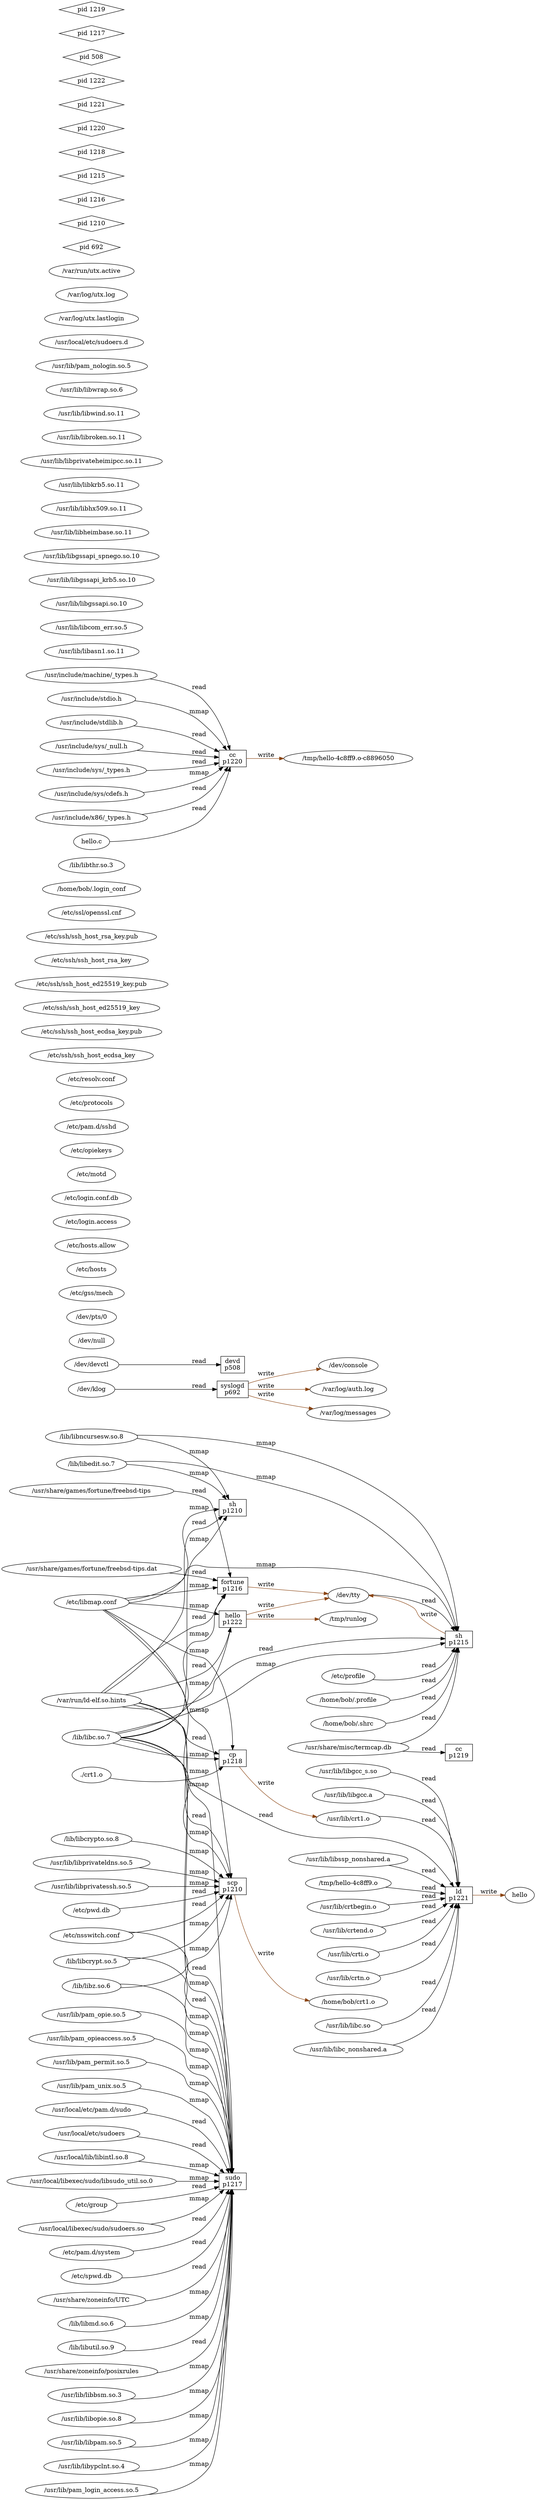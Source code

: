 strict digraph buildinject {
rankdir="LR";
"f_./crt1.o" [label="./crt1.o"];
"f_/dev/console" [label="/dev/console"];
"f_/dev/devctl" [label="/dev/devctl"];
"f_/dev/klog" [label="/dev/klog"];
"f_/dev/null" [label="/dev/null"];
"f_/dev/pts/0" [label="/dev/pts/0"];
"f_/dev/tty" [label="/dev/tty"];
"f_/etc/group" [label="/etc/group"];
"f_/etc/gss/mech" [label="/etc/gss/mech"];
"f_/etc/hosts" [label="/etc/hosts"];
"f_/etc/hosts.allow" [label="/etc/hosts.allow"];
"f_/etc/libmap.conf" [label="/etc/libmap.conf"];
"f_/etc/login.access" [label="/etc/login.access"];
"f_/etc/login.conf.db" [label="/etc/login.conf.db"];
"f_/etc/motd" [label="/etc/motd"];
"f_/etc/nsswitch.conf" [label="/etc/nsswitch.conf"];
"f_/etc/opiekeys" [label="/etc/opiekeys"];
"f_/etc/pam.d/sshd" [label="/etc/pam.d/sshd"];
"f_/etc/pam.d/system" [label="/etc/pam.d/system"];
"f_/etc/profile" [label="/etc/profile"];
"f_/etc/protocols" [label="/etc/protocols"];
"f_/etc/pwd.db" [label="/etc/pwd.db"];
"f_/etc/resolv.conf" [label="/etc/resolv.conf"];
"f_/etc/spwd.db" [label="/etc/spwd.db"];
"f_/etc/ssh/ssh_host_ecdsa_key" [label="/etc/ssh/ssh_host_ecdsa_key"];
"f_/etc/ssh/ssh_host_ecdsa_key.pub" [label="/etc/ssh/ssh_host_ecdsa_key.pub"];
"f_/etc/ssh/ssh_host_ed25519_key" [label="/etc/ssh/ssh_host_ed25519_key"];
"f_/etc/ssh/ssh_host_ed25519_key.pub" [label="/etc/ssh/ssh_host_ed25519_key.pub"];
"f_/etc/ssh/ssh_host_rsa_key" [label="/etc/ssh/ssh_host_rsa_key"];
"f_/etc/ssh/ssh_host_rsa_key.pub" [label="/etc/ssh/ssh_host_rsa_key.pub"];
"f_/etc/ssl/openssl.cnf" [label="/etc/ssl/openssl.cnf"];
"f_/home/bob/.login_conf" [label="/home/bob/.login_conf"];
"f_/home/bob/.profile" [label="/home/bob/.profile"];
"f_/home/bob/.shrc" [label="/home/bob/.shrc"];
"f_/home/bob/crt1.o" [label="/home/bob/crt1.o"];
"f_/lib/libc.so.7" [label="/lib/libc.so.7"];
"f_/lib/libcrypt.so.5" [label="/lib/libcrypt.so.5"];
"f_/lib/libcrypto.so.8" [label="/lib/libcrypto.so.8"];
"f_/lib/libedit.so.7" [label="/lib/libedit.so.7"];
"f_/lib/libmd.so.6" [label="/lib/libmd.so.6"];
"f_/lib/libncursesw.so.8" [label="/lib/libncursesw.so.8"];
"f_/lib/libthr.so.3" [label="/lib/libthr.so.3"];
"f_/lib/libutil.so.9" [label="/lib/libutil.so.9"];
"f_/lib/libz.so.6" [label="/lib/libz.so.6"];
"f_/tmp/hello-4c8ff9.o" [label="/tmp/hello-4c8ff9.o"];
"f_/tmp/hello-4c8ff9.o-c8896050" [label="/tmp/hello-4c8ff9.o-c8896050"];
"f_/tmp/runlog" [label="/tmp/runlog"];
"f_/usr/include/machine/_types.h" [label="/usr/include/machine/_types.h"];
"f_/usr/include/stdio.h" [label="/usr/include/stdio.h"];
"f_/usr/include/stdlib.h" [label="/usr/include/stdlib.h"];
"f_/usr/include/sys/_null.h" [label="/usr/include/sys/_null.h"];
"f_/usr/include/sys/_types.h" [label="/usr/include/sys/_types.h"];
"f_/usr/include/sys/cdefs.h" [label="/usr/include/sys/cdefs.h"];
"f_/usr/include/x86/_types.h" [label="/usr/include/x86/_types.h"];
"f_/usr/lib/crt1.o" [label="/usr/lib/crt1.o"];
"f_/usr/lib/crtbegin.o" [label="/usr/lib/crtbegin.o"];
"f_/usr/lib/crtend.o" [label="/usr/lib/crtend.o"];
"f_/usr/lib/crti.o" [label="/usr/lib/crti.o"];
"f_/usr/lib/crtn.o" [label="/usr/lib/crtn.o"];
"f_/usr/lib/libasn1.so.11" [label="/usr/lib/libasn1.so.11"];
"f_/usr/lib/libbsm.so.3" [label="/usr/lib/libbsm.so.3"];
"f_/usr/lib/libc.so" [label="/usr/lib/libc.so"];
"f_/usr/lib/libc_nonshared.a" [label="/usr/lib/libc_nonshared.a"];
"f_/usr/lib/libcom_err.so.5" [label="/usr/lib/libcom_err.so.5"];
"f_/usr/lib/libgcc.a" [label="/usr/lib/libgcc.a"];
"f_/usr/lib/libgcc_s.so" [label="/usr/lib/libgcc_s.so"];
"f_/usr/lib/libgssapi.so.10" [label="/usr/lib/libgssapi.so.10"];
"f_/usr/lib/libgssapi_krb5.so.10" [label="/usr/lib/libgssapi_krb5.so.10"];
"f_/usr/lib/libgssapi_spnego.so.10" [label="/usr/lib/libgssapi_spnego.so.10"];
"f_/usr/lib/libheimbase.so.11" [label="/usr/lib/libheimbase.so.11"];
"f_/usr/lib/libhx509.so.11" [label="/usr/lib/libhx509.so.11"];
"f_/usr/lib/libkrb5.so.11" [label="/usr/lib/libkrb5.so.11"];
"f_/usr/lib/libopie.so.8" [label="/usr/lib/libopie.so.8"];
"f_/usr/lib/libpam.so.5" [label="/usr/lib/libpam.so.5"];
"f_/usr/lib/libprivateheimipcc.so.11" [label="/usr/lib/libprivateheimipcc.so.11"];
"f_/usr/lib/libprivateldns.so.5" [label="/usr/lib/libprivateldns.so.5"];
"f_/usr/lib/libprivatessh.so.5" [label="/usr/lib/libprivatessh.so.5"];
"f_/usr/lib/libroken.so.11" [label="/usr/lib/libroken.so.11"];
"f_/usr/lib/libssp_nonshared.a" [label="/usr/lib/libssp_nonshared.a"];
"f_/usr/lib/libwind.so.11" [label="/usr/lib/libwind.so.11"];
"f_/usr/lib/libwrap.so.6" [label="/usr/lib/libwrap.so.6"];
"f_/usr/lib/libypclnt.so.4" [label="/usr/lib/libypclnt.so.4"];
"f_/usr/lib/pam_login_access.so.5" [label="/usr/lib/pam_login_access.so.5"];
"f_/usr/lib/pam_nologin.so.5" [label="/usr/lib/pam_nologin.so.5"];
"f_/usr/lib/pam_opie.so.5" [label="/usr/lib/pam_opie.so.5"];
"f_/usr/lib/pam_opieaccess.so.5" [label="/usr/lib/pam_opieaccess.so.5"];
"f_/usr/lib/pam_permit.so.5" [label="/usr/lib/pam_permit.so.5"];
"f_/usr/lib/pam_unix.so.5" [label="/usr/lib/pam_unix.so.5"];
"f_/usr/local/etc/pam.d/sudo" [label="/usr/local/etc/pam.d/sudo"];
"f_/usr/local/etc/sudoers" [label="/usr/local/etc/sudoers"];
"f_/usr/local/etc/sudoers.d" [label="/usr/local/etc/sudoers.d"];
"f_/usr/local/lib/libintl.so.8" [label="/usr/local/lib/libintl.so.8"];
"f_/usr/local/libexec/sudo/libsudo_util.so.0" [label="/usr/local/libexec/sudo/libsudo_util.so.0"];
"f_/usr/local/libexec/sudo/sudoers.so" [label="/usr/local/libexec/sudo/sudoers.so"];
"f_/usr/share/games/fortune/freebsd-tips" [label="/usr/share/games/fortune/freebsd-tips"];
"f_/usr/share/games/fortune/freebsd-tips.dat" [label="/usr/share/games/fortune/freebsd-tips.dat"];
"f_/usr/share/misc/termcap.db" [label="/usr/share/misc/termcap.db"];
"f_/usr/share/zoneinfo/UTC" [label="/usr/share/zoneinfo/UTC"];
"f_/usr/share/zoneinfo/posixrules" [label="/usr/share/zoneinfo/posixrules"];
"f_/var/log/auth.log" [label="/var/log/auth.log"];
"f_/var/log/messages" [label="/var/log/messages"];
"f_/var/log/utx.lastlogin" [label="/var/log/utx.lastlogin"];
"f_/var/log/utx.log" [label="/var/log/utx.log"];
"f_/var/run/ld-elf.so.hints" [label="/var/run/ld-elf.so.hints"];
"f_/var/run/utx.active" [label="/var/run/utx.active"];
"f_hello" [label="hello"];
"f_hello.c" [label="hello.c"];
    p_692 [label="pid 692", shape="diamond"];
    "p_692_syslogd" [label="syslogd
p692", shape="box"];
    "p_692_syslogd" -> "f_/dev/console" [label="write", color="saddlebrown"];
    p_692 [label="pid 692", shape="diamond"];
    "p_692_syslogd" [label="syslogd
p692", shape="box"];
    "p_692_syslogd" -> "f_/var/log/messages" [label="write", color="saddlebrown"];
    p_692 [label="pid 692", shape="diamond"];
    "p_692_syslogd" [label="syslogd
p692", shape="box"];
    "p_692_syslogd" -> "f_/var/log/auth.log" [label="write", color="saddlebrown"];
    p_692 [label="pid 692", shape="diamond"];
    "p_692_syslogd" [label="syslogd
p692", shape="box"];
    "p_692_syslogd" -> "f_/var/log/auth.log" [label="write", color="saddlebrown"];
    p_1210 [label="pid 1210", shape="diamond"];
    "p_1210_scp" [label="scp
p1210", shape="box"];
    "p_1210_scp" -> "f_/home/bob/crt1.o" [label="write", color="saddlebrown"];
    p_692 [label="pid 692", shape="diamond"];
    "p_692_syslogd" [label="syslogd
p692", shape="box"];
    "p_692_syslogd" -> "f_/var/log/auth.log" [label="write", color="saddlebrown"];
    p_692 [label="pid 692", shape="diamond"];
    "p_692_syslogd" [label="syslogd
p692", shape="box"];
    "p_692_syslogd" -> "f_/var/log/auth.log" [label="write", color="saddlebrown"];
    p_692 [label="pid 692", shape="diamond"];
    "p_692_syslogd" [label="syslogd
p692", shape="box"];
    "p_692_syslogd" -> "f_/dev/console" [label="write", color="saddlebrown"];
    p_692 [label="pid 692", shape="diamond"];
    "p_692_syslogd" [label="syslogd
p692", shape="box"];
    "p_692_syslogd" -> "f_/var/log/messages" [label="write", color="saddlebrown"];
    p_692 [label="pid 692", shape="diamond"];
    "p_692_syslogd" [label="syslogd
p692", shape="box"];
    "p_692_syslogd" -> "f_/var/log/auth.log" [label="write", color="saddlebrown"];
    p_692 [label="pid 692", shape="diamond"];
    "p_692_syslogd" [label="syslogd
p692", shape="box"];
    "p_692_syslogd" -> "f_/var/log/auth.log" [label="write", color="saddlebrown"];
    p_1216 [label="pid 1216", shape="diamond"];
    "p_1216_fortune" [label="fortune
p1216", shape="box"];
    "p_1216_fortune" -> "f_/dev/tty" [label="write", color="saddlebrown"];
    p_1216 [label="pid 1216", shape="diamond"];
    "p_1216_fortune" [label="fortune
p1216", shape="box"];
    "p_1216_fortune" -> "f_/dev/tty" [label="write", color="saddlebrown"];
    p_1215 [label="pid 1215", shape="diamond"];
    "p_1215_sh" [label="sh
p1215", shape="box"];
    "p_1215_sh" -> "f_/dev/tty" [label="write", color="saddlebrown"];
    p_1215 [label="pid 1215", shape="diamond"];
    "p_1215_sh" [label="sh
p1215", shape="box"];
    "p_1215_sh" -> "f_/dev/tty" [label="write", color="saddlebrown"];
    p_1215 [label="pid 1215", shape="diamond"];
    "p_1215_sh" [label="sh
p1215", shape="box"];
    "p_1215_sh" -> "f_/dev/tty" [label="write", color="saddlebrown"];
    p_1215 [label="pid 1215", shape="diamond"];
    "p_1215_sh" [label="sh
p1215", shape="box"];
    "p_1215_sh" -> "f_/dev/tty" [label="write", color="saddlebrown"];
    p_1215 [label="pid 1215", shape="diamond"];
    "p_1215_sh" [label="sh
p1215", shape="box"];
    "p_1215_sh" -> "f_/dev/tty" [label="write", color="saddlebrown"];
    p_1215 [label="pid 1215", shape="diamond"];
    "p_1215_sh" [label="sh
p1215", shape="box"];
    "p_1215_sh" -> "f_/dev/tty" [label="write", color="saddlebrown"];
    p_1215 [label="pid 1215", shape="diamond"];
    "p_1215_sh" [label="sh
p1215", shape="box"];
    "p_1215_sh" -> "f_/dev/tty" [label="write", color="saddlebrown"];
    p_1215 [label="pid 1215", shape="diamond"];
    "p_1215_sh" [label="sh
p1215", shape="box"];
    "p_1215_sh" -> "f_/dev/tty" [label="write", color="saddlebrown"];
    p_1215 [label="pid 1215", shape="diamond"];
    "p_1215_sh" [label="sh
p1215", shape="box"];
    "p_1215_sh" -> "f_/dev/tty" [label="write", color="saddlebrown"];
    p_1215 [label="pid 1215", shape="diamond"];
    "p_1215_sh" [label="sh
p1215", shape="box"];
    "p_1215_sh" -> "f_/dev/tty" [label="write", color="saddlebrown"];
    p_1215 [label="pid 1215", shape="diamond"];
    "p_1215_sh" [label="sh
p1215", shape="box"];
    "p_1215_sh" -> "f_/dev/tty" [label="write", color="saddlebrown"];
    p_1215 [label="pid 1215", shape="diamond"];
    "p_1215_sh" [label="sh
p1215", shape="box"];
    "p_1215_sh" -> "f_/dev/tty" [label="write", color="saddlebrown"];
    p_1215 [label="pid 1215", shape="diamond"];
    "p_1215_sh" [label="sh
p1215", shape="box"];
    "p_1215_sh" -> "f_/dev/tty" [label="write", color="saddlebrown"];
    p_1215 [label="pid 1215", shape="diamond"];
    "p_1215_sh" [label="sh
p1215", shape="box"];
    "p_1215_sh" -> "f_/dev/tty" [label="write", color="saddlebrown"];
    p_1215 [label="pid 1215", shape="diamond"];
    "p_1215_sh" [label="sh
p1215", shape="box"];
    "p_1215_sh" -> "f_/dev/tty" [label="write", color="saddlebrown"];
    p_1215 [label="pid 1215", shape="diamond"];
    "p_1215_sh" [label="sh
p1215", shape="box"];
    "p_1215_sh" -> "f_/dev/tty" [label="write", color="saddlebrown"];
    p_1215 [label="pid 1215", shape="diamond"];
    "p_1215_sh" [label="sh
p1215", shape="box"];
    "p_1215_sh" -> "f_/dev/tty" [label="write", color="saddlebrown"];
    p_1215 [label="pid 1215", shape="diamond"];
    "p_1215_sh" [label="sh
p1215", shape="box"];
    "p_1215_sh" -> "f_/dev/tty" [label="write", color="saddlebrown"];
    p_1215 [label="pid 1215", shape="diamond"];
    "p_1215_sh" [label="sh
p1215", shape="box"];
    "p_1215_sh" -> "f_/dev/tty" [label="write", color="saddlebrown"];
    p_1215 [label="pid 1215", shape="diamond"];
    "p_1215_sh" [label="sh
p1215", shape="box"];
    "p_1215_sh" -> "f_/dev/tty" [label="write", color="saddlebrown"];
    p_1215 [label="pid 1215", shape="diamond"];
    "p_1215_sh" [label="sh
p1215", shape="box"];
    "p_1215_sh" -> "f_/dev/tty" [label="write", color="saddlebrown"];
    p_1215 [label="pid 1215", shape="diamond"];
    "p_1215_sh" [label="sh
p1215", shape="box"];
    "p_1215_sh" -> "f_/dev/tty" [label="write", color="saddlebrown"];
    p_1215 [label="pid 1215", shape="diamond"];
    "p_1215_sh" [label="sh
p1215", shape="box"];
    "p_1215_sh" -> "f_/dev/tty" [label="write", color="saddlebrown"];
    p_1215 [label="pid 1215", shape="diamond"];
    "p_1215_sh" [label="sh
p1215", shape="box"];
    "p_1215_sh" -> "f_/dev/tty" [label="write", color="saddlebrown"];
    p_1215 [label="pid 1215", shape="diamond"];
    "p_1215_sh" [label="sh
p1215", shape="box"];
    "p_1215_sh" -> "f_/dev/tty" [label="write", color="saddlebrown"];
    p_1215 [label="pid 1215", shape="diamond"];
    "p_1215_sh" [label="sh
p1215", shape="box"];
    "p_1215_sh" -> "f_/dev/tty" [label="write", color="saddlebrown"];
    p_1215 [label="pid 1215", shape="diamond"];
    "p_1215_sh" [label="sh
p1215", shape="box"];
    "p_1215_sh" -> "f_/dev/tty" [label="write", color="saddlebrown"];
    p_692 [label="pid 692", shape="diamond"];
    "p_692_syslogd" [label="syslogd
p692", shape="box"];
    "p_692_syslogd" -> "f_/var/log/auth.log" [label="write", color="saddlebrown"];
    p_1218 [label="pid 1218", shape="diamond"];
    "p_1218_cp" [label="cp
p1218", shape="box"];
    "p_1218_cp" -> "f_/usr/lib/crt1.o" [label="write", color="saddlebrown"];
    p_1215 [label="pid 1215", shape="diamond"];
    "p_1215_sh" [label="sh
p1215", shape="box"];
    "p_1215_sh" -> "f_/dev/tty" [label="write", color="saddlebrown"];
    p_1215 [label="pid 1215", shape="diamond"];
    "p_1215_sh" [label="sh
p1215", shape="box"];
    "p_1215_sh" -> "f_/dev/tty" [label="write", color="saddlebrown"];
    p_1215 [label="pid 1215", shape="diamond"];
    "p_1215_sh" [label="sh
p1215", shape="box"];
    "p_1215_sh" -> "f_/dev/tty" [label="write", color="saddlebrown"];
    p_1215 [label="pid 1215", shape="diamond"];
    "p_1215_sh" [label="sh
p1215", shape="box"];
    "p_1215_sh" -> "f_/dev/tty" [label="write", color="saddlebrown"];
    p_1215 [label="pid 1215", shape="diamond"];
    "p_1215_sh" [label="sh
p1215", shape="box"];
    "p_1215_sh" -> "f_/dev/tty" [label="write", color="saddlebrown"];
    p_1215 [label="pid 1215", shape="diamond"];
    "p_1215_sh" [label="sh
p1215", shape="box"];
    "p_1215_sh" -> "f_/dev/tty" [label="write", color="saddlebrown"];
    p_1215 [label="pid 1215", shape="diamond"];
    "p_1215_sh" [label="sh
p1215", shape="box"];
    "p_1215_sh" -> "f_/dev/tty" [label="write", color="saddlebrown"];
    p_1215 [label="pid 1215", shape="diamond"];
    "p_1215_sh" [label="sh
p1215", shape="box"];
    "p_1215_sh" -> "f_/dev/tty" [label="write", color="saddlebrown"];
    p_1215 [label="pid 1215", shape="diamond"];
    "p_1215_sh" [label="sh
p1215", shape="box"];
    "p_1215_sh" -> "f_/dev/tty" [label="write", color="saddlebrown"];
    p_1215 [label="pid 1215", shape="diamond"];
    "p_1215_sh" [label="sh
p1215", shape="box"];
    "p_1215_sh" -> "f_/dev/tty" [label="write", color="saddlebrown"];
    p_1215 [label="pid 1215", shape="diamond"];
    "p_1215_sh" [label="sh
p1215", shape="box"];
    "p_1215_sh" -> "f_/dev/tty" [label="write", color="saddlebrown"];
    p_1215 [label="pid 1215", shape="diamond"];
    "p_1215_sh" [label="sh
p1215", shape="box"];
    "p_1215_sh" -> "f_/dev/tty" [label="write", color="saddlebrown"];
    p_1215 [label="pid 1215", shape="diamond"];
    "p_1215_sh" [label="sh
p1215", shape="box"];
    "p_1215_sh" -> "f_/dev/tty" [label="write", color="saddlebrown"];
    p_1215 [label="pid 1215", shape="diamond"];
    "p_1215_sh" [label="sh
p1215", shape="box"];
    "p_1215_sh" -> "f_/dev/tty" [label="write", color="saddlebrown"];
    p_1215 [label="pid 1215", shape="diamond"];
    "p_1215_sh" [label="sh
p1215", shape="box"];
    "p_1215_sh" -> "f_/dev/tty" [label="write", color="saddlebrown"];
    p_1215 [label="pid 1215", shape="diamond"];
    "p_1215_sh" [label="sh
p1215", shape="box"];
    "p_1215_sh" -> "f_/dev/tty" [label="write", color="saddlebrown"];
    p_1215 [label="pid 1215", shape="diamond"];
    "p_1215_sh" [label="sh
p1215", shape="box"];
    "p_1215_sh" -> "f_/dev/tty" [label="write", color="saddlebrown"];
    p_1215 [label="pid 1215", shape="diamond"];
    "p_1215_sh" [label="sh
p1215", shape="box"];
    "p_1215_sh" -> "f_/dev/tty" [label="write", color="saddlebrown"];
    p_1215 [label="pid 1215", shape="diamond"];
    "p_1215_sh" [label="sh
p1215", shape="box"];
    "p_1215_sh" -> "f_/dev/tty" [label="write", color="saddlebrown"];
    p_1215 [label="pid 1215", shape="diamond"];
    "p_1215_sh" [label="sh
p1215", shape="box"];
    "p_1215_sh" -> "f_/dev/tty" [label="write", color="saddlebrown"];
    p_1215 [label="pid 1215", shape="diamond"];
    "p_1215_sh" [label="sh
p1215", shape="box"];
    "p_1215_sh" -> "f_/dev/tty" [label="write", color="saddlebrown"];
    p_1220 [label="pid 1220", shape="diamond"];
    "p_1220_cc" [label="cc
p1220", shape="box"];
    "p_1220_cc" -> "f_/tmp/hello-4c8ff9.o-c8896050" [label="write", color="saddlebrown"];
    p_1220 [label="pid 1220", shape="diamond"];
    "p_1220_cc" [label="cc
p1220", shape="box"];
    "p_1220_cc" -> "f_/tmp/hello-4c8ff9.o-c8896050" [label="write", color="saddlebrown"];
    p_1220 [label="pid 1220", shape="diamond"];
    "p_1220_cc" [label="cc
p1220", shape="box"];
    "p_1220_cc" -> "f_/tmp/hello-4c8ff9.o-c8896050" [label="write", color="saddlebrown"];
    p_1221 [label="pid 1221", shape="diamond"];
    "p_1221_ld" [label="ld
p1221", shape="box"];
    "p_1221_ld" -> "f_hello" [label="write", color="saddlebrown"];
    p_1221 [label="pid 1221", shape="diamond"];
    "p_1221_ld" [label="ld
p1221", shape="box"];
    "p_1221_ld" -> "f_hello" [label="write", color="saddlebrown"];
    p_1221 [label="pid 1221", shape="diamond"];
    "p_1221_ld" [label="ld
p1221", shape="box"];
    "p_1221_ld" -> "f_hello" [label="write", color="saddlebrown"];
    p_1221 [label="pid 1221", shape="diamond"];
    "p_1221_ld" [label="ld
p1221", shape="box"];
    "p_1221_ld" -> "f_hello" [label="write", color="saddlebrown"];
    p_1221 [label="pid 1221", shape="diamond"];
    "p_1221_ld" [label="ld
p1221", shape="box"];
    "p_1221_ld" -> "f_hello" [label="write", color="saddlebrown"];
    p_1221 [label="pid 1221", shape="diamond"];
    "p_1221_ld" [label="ld
p1221", shape="box"];
    "p_1221_ld" -> "f_hello" [label="write", color="saddlebrown"];
    p_1221 [label="pid 1221", shape="diamond"];
    "p_1221_ld" [label="ld
p1221", shape="box"];
    "p_1221_ld" -> "f_hello" [label="write", color="saddlebrown"];
    p_1221 [label="pid 1221", shape="diamond"];
    "p_1221_ld" [label="ld
p1221", shape="box"];
    "p_1221_ld" -> "f_hello" [label="write", color="saddlebrown"];
    p_1221 [label="pid 1221", shape="diamond"];
    "p_1221_ld" [label="ld
p1221", shape="box"];
    "p_1221_ld" -> "f_hello" [label="write", color="saddlebrown"];
    p_1221 [label="pid 1221", shape="diamond"];
    "p_1221_ld" [label="ld
p1221", shape="box"];
    "p_1221_ld" -> "f_hello" [label="write", color="saddlebrown"];
    p_1221 [label="pid 1221", shape="diamond"];
    "p_1221_ld" [label="ld
p1221", shape="box"];
    "p_1221_ld" -> "f_hello" [label="write", color="saddlebrown"];
    p_1221 [label="pid 1221", shape="diamond"];
    "p_1221_ld" [label="ld
p1221", shape="box"];
    "p_1221_ld" -> "f_hello" [label="write", color="saddlebrown"];
    p_1221 [label="pid 1221", shape="diamond"];
    "p_1221_ld" [label="ld
p1221", shape="box"];
    "p_1221_ld" -> "f_hello" [label="write", color="saddlebrown"];
    p_1221 [label="pid 1221", shape="diamond"];
    "p_1221_ld" [label="ld
p1221", shape="box"];
    "p_1221_ld" -> "f_hello" [label="write", color="saddlebrown"];
    p_1221 [label="pid 1221", shape="diamond"];
    "p_1221_ld" [label="ld
p1221", shape="box"];
    "p_1221_ld" -> "f_hello" [label="write", color="saddlebrown"];
    p_1221 [label="pid 1221", shape="diamond"];
    "p_1221_ld" [label="ld
p1221", shape="box"];
    "p_1221_ld" -> "f_hello" [label="write", color="saddlebrown"];
    p_1221 [label="pid 1221", shape="diamond"];
    "p_1221_ld" [label="ld
p1221", shape="box"];
    "p_1221_ld" -> "f_hello" [label="write", color="saddlebrown"];
    p_1221 [label="pid 1221", shape="diamond"];
    "p_1221_ld" [label="ld
p1221", shape="box"];
    "p_1221_ld" -> "f_hello" [label="write", color="saddlebrown"];
    p_1221 [label="pid 1221", shape="diamond"];
    "p_1221_ld" [label="ld
p1221", shape="box"];
    "p_1221_ld" -> "f_hello" [label="write", color="saddlebrown"];
    p_1221 [label="pid 1221", shape="diamond"];
    "p_1221_ld" [label="ld
p1221", shape="box"];
    "p_1221_ld" -> "f_hello" [label="write", color="saddlebrown"];
    p_1221 [label="pid 1221", shape="diamond"];
    "p_1221_ld" [label="ld
p1221", shape="box"];
    "p_1221_ld" -> "f_hello" [label="write", color="saddlebrown"];
    p_1221 [label="pid 1221", shape="diamond"];
    "p_1221_ld" [label="ld
p1221", shape="box"];
    "p_1221_ld" -> "f_hello" [label="write", color="saddlebrown"];
    p_1221 [label="pid 1221", shape="diamond"];
    "p_1221_ld" [label="ld
p1221", shape="box"];
    "p_1221_ld" -> "f_hello" [label="write", color="saddlebrown"];
    p_1221 [label="pid 1221", shape="diamond"];
    "p_1221_ld" [label="ld
p1221", shape="box"];
    "p_1221_ld" -> "f_hello" [label="write", color="saddlebrown"];
    p_1221 [label="pid 1221", shape="diamond"];
    "p_1221_ld" [label="ld
p1221", shape="box"];
    "p_1221_ld" -> "f_hello" [label="write", color="saddlebrown"];
    p_1221 [label="pid 1221", shape="diamond"];
    "p_1221_ld" [label="ld
p1221", shape="box"];
    "p_1221_ld" -> "f_hello" [label="write", color="saddlebrown"];
    p_1221 [label="pid 1221", shape="diamond"];
    "p_1221_ld" [label="ld
p1221", shape="box"];
    "p_1221_ld" -> "f_hello" [label="write", color="saddlebrown"];
    p_1221 [label="pid 1221", shape="diamond"];
    "p_1221_ld" [label="ld
p1221", shape="box"];
    "p_1221_ld" -> "f_hello" [label="write", color="saddlebrown"];
    p_1221 [label="pid 1221", shape="diamond"];
    "p_1221_ld" [label="ld
p1221", shape="box"];
    "p_1221_ld" -> "f_hello" [label="write", color="saddlebrown"];
    p_1221 [label="pid 1221", shape="diamond"];
    "p_1221_ld" [label="ld
p1221", shape="box"];
    "p_1221_ld" -> "f_hello" [label="write", color="saddlebrown"];
    p_1221 [label="pid 1221", shape="diamond"];
    "p_1221_ld" [label="ld
p1221", shape="box"];
    "p_1221_ld" -> "f_hello" [label="write", color="saddlebrown"];
    p_1221 [label="pid 1221", shape="diamond"];
    "p_1221_ld" [label="ld
p1221", shape="box"];
    "p_1221_ld" -> "f_hello" [label="write", color="saddlebrown"];
    p_1221 [label="pid 1221", shape="diamond"];
    "p_1221_ld" [label="ld
p1221", shape="box"];
    "p_1221_ld" -> "f_hello" [label="write", color="saddlebrown"];
    p_1221 [label="pid 1221", shape="diamond"];
    "p_1221_ld" [label="ld
p1221", shape="box"];
    "p_1221_ld" -> "f_hello" [label="write", color="saddlebrown"];
    p_1221 [label="pid 1221", shape="diamond"];
    "p_1221_ld" [label="ld
p1221", shape="box"];
    "p_1221_ld" -> "f_hello" [label="write", color="saddlebrown"];
    p_1221 [label="pid 1221", shape="diamond"];
    "p_1221_ld" [label="ld
p1221", shape="box"];
    "p_1221_ld" -> "f_hello" [label="write", color="saddlebrown"];
    p_1221 [label="pid 1221", shape="diamond"];
    "p_1221_ld" [label="ld
p1221", shape="box"];
    "p_1221_ld" -> "f_hello" [label="write", color="saddlebrown"];
    p_1221 [label="pid 1221", shape="diamond"];
    "p_1221_ld" [label="ld
p1221", shape="box"];
    "p_1221_ld" -> "f_hello" [label="write", color="saddlebrown"];
    p_1221 [label="pid 1221", shape="diamond"];
    "p_1221_ld" [label="ld
p1221", shape="box"];
    "p_1221_ld" -> "f_hello" [label="write", color="saddlebrown"];
    p_1221 [label="pid 1221", shape="diamond"];
    "p_1221_ld" [label="ld
p1221", shape="box"];
    "p_1221_ld" -> "f_hello" [label="write", color="saddlebrown"];
    p_1221 [label="pid 1221", shape="diamond"];
    "p_1221_ld" [label="ld
p1221", shape="box"];
    "p_1221_ld" -> "f_hello" [label="write", color="saddlebrown"];
    p_1221 [label="pid 1221", shape="diamond"];
    "p_1221_ld" [label="ld
p1221", shape="box"];
    "p_1221_ld" -> "f_hello" [label="write", color="saddlebrown"];
    p_1221 [label="pid 1221", shape="diamond"];
    "p_1221_ld" [label="ld
p1221", shape="box"];
    "p_1221_ld" -> "f_hello" [label="write", color="saddlebrown"];
    p_1221 [label="pid 1221", shape="diamond"];
    "p_1221_ld" [label="ld
p1221", shape="box"];
    "p_1221_ld" -> "f_hello" [label="write", color="saddlebrown"];
    p_1221 [label="pid 1221", shape="diamond"];
    "p_1221_ld" [label="ld
p1221", shape="box"];
    "p_1221_ld" -> "f_hello" [label="write", color="saddlebrown"];
    p_1221 [label="pid 1221", shape="diamond"];
    "p_1221_ld" [label="ld
p1221", shape="box"];
    "p_1221_ld" -> "f_hello" [label="write", color="saddlebrown"];
    p_1221 [label="pid 1221", shape="diamond"];
    "p_1221_ld" [label="ld
p1221", shape="box"];
    "p_1221_ld" -> "f_hello" [label="write", color="saddlebrown"];
    p_1215 [label="pid 1215", shape="diamond"];
    "p_1215_sh" [label="sh
p1215", shape="box"];
    "p_1215_sh" -> "f_/dev/tty" [label="write", color="saddlebrown"];
    p_1215 [label="pid 1215", shape="diamond"];
    "p_1215_sh" [label="sh
p1215", shape="box"];
    "p_1215_sh" -> "f_/dev/tty" [label="write", color="saddlebrown"];
    p_1215 [label="pid 1215", shape="diamond"];
    "p_1215_sh" [label="sh
p1215", shape="box"];
    "p_1215_sh" -> "f_/dev/tty" [label="write", color="saddlebrown"];
    p_1215 [label="pid 1215", shape="diamond"];
    "p_1215_sh" [label="sh
p1215", shape="box"];
    "p_1215_sh" -> "f_/dev/tty" [label="write", color="saddlebrown"];
    p_1215 [label="pid 1215", shape="diamond"];
    "p_1215_sh" [label="sh
p1215", shape="box"];
    "p_1215_sh" -> "f_/dev/tty" [label="write", color="saddlebrown"];
    p_1215 [label="pid 1215", shape="diamond"];
    "p_1215_sh" [label="sh
p1215", shape="box"];
    "p_1215_sh" -> "f_/dev/tty" [label="write", color="saddlebrown"];
    p_1215 [label="pid 1215", shape="diamond"];
    "p_1215_sh" [label="sh
p1215", shape="box"];
    "p_1215_sh" -> "f_/dev/tty" [label="write", color="saddlebrown"];
    p_1215 [label="pid 1215", shape="diamond"];
    "p_1215_sh" [label="sh
p1215", shape="box"];
    "p_1215_sh" -> "f_/dev/tty" [label="write", color="saddlebrown"];
    p_1215 [label="pid 1215", shape="diamond"];
    "p_1215_sh" [label="sh
p1215", shape="box"];
    "p_1215_sh" -> "f_/dev/tty" [label="write", color="saddlebrown"];
    p_1222 [label="pid 1222", shape="diamond"];
    "p_1222_hello" [label="hello
p1222", shape="box"];
    "p_1222_hello" -> "f_/dev/tty" [label="write", color="saddlebrown"];
    p_1222 [label="pid 1222", shape="diamond"];
    "p_1222_hello" [label="hello
p1222", shape="box"];
    "p_1222_hello" -> "f_/tmp/runlog" [label="write", color="saddlebrown"];
    p_1215 [label="pid 1215", shape="diamond"];
    "p_1215_sh" [label="sh
p1215", shape="box"];
    "p_1215_sh" -> "f_/dev/tty" [label="write", color="saddlebrown"];
    p_692 [label="pid 692", shape="diamond"];
    "p_692_syslogd" [label="syslogd
p692", shape="box"];
    "f_/dev/klog" -> "p_692_syslogd" [label="read", color="black"];
    p_692 [label="pid 692", shape="diamond"];
    "p_692_syslogd" [label="syslogd
p692", shape="box"];
    "f_/dev/klog" -> "p_692_syslogd" [label="read", color="black"];
    p_1210 [label="pid 1210", shape="diamond"];
    "p_1210_sh" [label="sh
p1210", shape="box"];
    "f_/var/run/ld-elf.so.hints" -> "p_1210_sh" [label="read", color="black"];
    p_1210 [label="pid 1210", shape="diamond"];
    "p_1210_sh" [label="sh
p1210", shape="box"];
    "f_/var/run/ld-elf.so.hints" -> "p_1210_sh" [label="read", color="black"];
    p_1210 [label="pid 1210", shape="diamond"];
    "p_1210_scp" [label="scp
p1210", shape="box"];
    "f_/var/run/ld-elf.so.hints" -> "p_1210_scp" [label="read", color="black"];
    p_1210 [label="pid 1210", shape="diamond"];
    "p_1210_scp" [label="scp
p1210", shape="box"];
    "f_/var/run/ld-elf.so.hints" -> "p_1210_scp" [label="read", color="black"];
    p_1210 [label="pid 1210", shape="diamond"];
    "p_1210_scp" [label="scp
p1210", shape="box"];
    "f_/etc/nsswitch.conf" -> "p_1210_scp" [label="read", color="black"];
    p_1210 [label="pid 1210", shape="diamond"];
    "p_1210_scp" [label="scp
p1210", shape="box"];
    "f_/etc/nsswitch.conf" -> "p_1210_scp" [label="read", color="black"];
    p_1210 [label="pid 1210", shape="diamond"];
    "p_1210_scp" [label="scp
p1210", shape="box"];
    "f_/etc/pwd.db" -> "p_1210_scp" [label="read", color="black"];
    p_1210 [label="pid 1210", shape="diamond"];
    "p_1210_scp" [label="scp
p1210", shape="box"];
    "f_/etc/pwd.db" -> "p_1210_scp" [label="read", color="black"];
    p_1210 [label="pid 1210", shape="diamond"];
    "p_1210_scp" [label="scp
p1210", shape="box"];
    "f_/etc/pwd.db" -> "p_1210_scp" [label="read", color="black"];
    p_1210 [label="pid 1210", shape="diamond"];
    "p_1210_scp" [label="scp
p1210", shape="box"];
    "f_/etc/pwd.db" -> "p_1210_scp" [label="read", color="black"];
    p_1210 [label="pid 1210", shape="diamond"];
    "p_1210_scp" [label="scp
p1210", shape="box"];
    "f_/etc/pwd.db" -> "p_1210_scp" [label="read", color="black"];
    p_1210 [label="pid 1210", shape="diamond"];
    "p_1210_scp" [label="scp
p1210", shape="box"];
    "f_/etc/pwd.db" -> "p_1210_scp" [label="read", color="black"];
    p_1210 [label="pid 1210", shape="diamond"];
    "p_1210_scp" [label="scp
p1210", shape="box"];
    "f_/etc/pwd.db" -> "p_1210_scp" [label="read", color="black"];
    p_1210 [label="pid 1210", shape="diamond"];
    "p_1210_scp" [label="scp
p1210", shape="box"];
    "f_/etc/pwd.db" -> "p_1210_scp" [label="read", color="black"];
    p_1210 [label="pid 1210", shape="diamond"];
    "p_1210_scp" [label="scp
p1210", shape="box"];
    "f_/etc/pwd.db" -> "p_1210_scp" [label="read", color="black"];
    p_692 [label="pid 692", shape="diamond"];
    "p_692_syslogd" [label="syslogd
p692", shape="box"];
    "f_/dev/klog" -> "p_692_syslogd" [label="read", color="black"];
    p_692 [label="pid 692", shape="diamond"];
    "p_692_syslogd" [label="syslogd
p692", shape="box"];
    "f_/dev/klog" -> "p_692_syslogd" [label="read", color="black"];
    p_508 [label="pid 508", shape="diamond"];
    "p_508_devd" [label="devd
p508", shape="box"];
    "f_/dev/devctl" -> "p_508_devd" [label="read", color="black"];
    p_1215 [label="pid 1215", shape="diamond"];
    "p_1215_sh" [label="sh
p1215", shape="box"];
    "f_/var/run/ld-elf.so.hints" -> "p_1215_sh" [label="read", color="black"];
    p_1215 [label="pid 1215", shape="diamond"];
    "p_1215_sh" [label="sh
p1215", shape="box"];
    "f_/var/run/ld-elf.so.hints" -> "p_1215_sh" [label="read", color="black"];
    p_1215 [label="pid 1215", shape="diamond"];
    "p_1215_sh" [label="sh
p1215", shape="box"];
    "f_/usr/share/misc/termcap.db" -> "p_1215_sh" [label="read", color="black"];
    p_1215 [label="pid 1215", shape="diamond"];
    "p_1215_sh" [label="sh
p1215", shape="box"];
    "f_/usr/share/misc/termcap.db" -> "p_1215_sh" [label="read", color="black"];
    p_1215 [label="pid 1215", shape="diamond"];
    "p_1215_sh" [label="sh
p1215", shape="box"];
    "f_/usr/share/misc/termcap.db" -> "p_1215_sh" [label="read", color="black"];
    p_1215 [label="pid 1215", shape="diamond"];
    "p_1215_sh" [label="sh
p1215", shape="box"];
    "f_/usr/share/misc/termcap.db" -> "p_1215_sh" [label="read", color="black"];
    p_1215 [label="pid 1215", shape="diamond"];
    "p_1215_sh" [label="sh
p1215", shape="box"];
    "f_/etc/profile" -> "p_1215_sh" [label="read", color="black"];
    p_1215 [label="pid 1215", shape="diamond"];
    "p_1215_sh" [label="sh
p1215", shape="box"];
    "f_/etc/profile" -> "p_1215_sh" [label="read", color="black"];
    p_1215 [label="pid 1215", shape="diamond"];
    "p_1215_sh" [label="sh
p1215", shape="box"];
    "f_/home/bob/.profile" -> "p_1215_sh" [label="read", color="black"];
    p_1216 [label="pid 1216", shape="diamond"];
    "p_1216_fortune" [label="fortune
p1216", shape="box"];
    "f_/var/run/ld-elf.so.hints" -> "p_1216_fortune" [label="read", color="black"];
    p_1216 [label="pid 1216", shape="diamond"];
    "p_1216_fortune" [label="fortune
p1216", shape="box"];
    "f_/var/run/ld-elf.so.hints" -> "p_1216_fortune" [label="read", color="black"];
    p_1216 [label="pid 1216", shape="diamond"];
    "p_1216_fortune" [label="fortune
p1216", shape="box"];
    "f_/usr/share/games/fortune/freebsd-tips.dat" -> "p_1216_fortune" [label="read", color="black"];
    p_1216 [label="pid 1216", shape="diamond"];
    "p_1216_fortune" [label="fortune
p1216", shape="box"];
    "f_/usr/share/games/fortune/freebsd-tips.dat" -> "p_1216_fortune" [label="read", color="black"];
    p_1216 [label="pid 1216", shape="diamond"];
    "p_1216_fortune" [label="fortune
p1216", shape="box"];
    "f_/usr/share/games/fortune/freebsd-tips" -> "p_1216_fortune" [label="read", color="black"];
    p_1215 [label="pid 1215", shape="diamond"];
    "p_1215_sh" [label="sh
p1215", shape="box"];
    "f_/home/bob/.profile" -> "p_1215_sh" [label="read", color="black"];
    p_1215 [label="pid 1215", shape="diamond"];
    "p_1215_sh" [label="sh
p1215", shape="box"];
    "f_/home/bob/.shrc" -> "p_1215_sh" [label="read", color="black"];
    p_1215 [label="pid 1215", shape="diamond"];
    "p_1215_sh" [label="sh
p1215", shape="box"];
    "f_/home/bob/.shrc" -> "p_1215_sh" [label="read", color="black"];
    p_1215 [label="pid 1215", shape="diamond"];
    "p_1215_sh" [label="sh
p1215", shape="box"];
    "f_/dev/tty" -> "p_1215_sh" [label="read", color="black"];
    p_1215 [label="pid 1215", shape="diamond"];
    "p_1215_sh" [label="sh
p1215", shape="box"];
    "f_/dev/tty" -> "p_1215_sh" [label="read", color="black"];
    p_1215 [label="pid 1215", shape="diamond"];
    "p_1215_sh" [label="sh
p1215", shape="box"];
    "f_/dev/tty" -> "p_1215_sh" [label="read", color="black"];
    p_1215 [label="pid 1215", shape="diamond"];
    "p_1215_sh" [label="sh
p1215", shape="box"];
    "f_/dev/tty" -> "p_1215_sh" [label="read", color="black"];
    p_1215 [label="pid 1215", shape="diamond"];
    "p_1215_sh" [label="sh
p1215", shape="box"];
    "f_/dev/tty" -> "p_1215_sh" [label="read", color="black"];
    p_1215 [label="pid 1215", shape="diamond"];
    "p_1215_sh" [label="sh
p1215", shape="box"];
    "f_/dev/tty" -> "p_1215_sh" [label="read", color="black"];
    p_1215 [label="pid 1215", shape="diamond"];
    "p_1215_sh" [label="sh
p1215", shape="box"];
    "f_/dev/tty" -> "p_1215_sh" [label="read", color="black"];
    p_1215 [label="pid 1215", shape="diamond"];
    "p_1215_sh" [label="sh
p1215", shape="box"];
    "f_/dev/tty" -> "p_1215_sh" [label="read", color="black"];
    p_1215 [label="pid 1215", shape="diamond"];
    "p_1215_sh" [label="sh
p1215", shape="box"];
    "f_/dev/tty" -> "p_1215_sh" [label="read", color="black"];
    p_1215 [label="pid 1215", shape="diamond"];
    "p_1215_sh" [label="sh
p1215", shape="box"];
    "f_/dev/tty" -> "p_1215_sh" [label="read", color="black"];
    p_1215 [label="pid 1215", shape="diamond"];
    "p_1215_sh" [label="sh
p1215", shape="box"];
    "f_/dev/tty" -> "p_1215_sh" [label="read", color="black"];
    p_1215 [label="pid 1215", shape="diamond"];
    "p_1215_sh" [label="sh
p1215", shape="box"];
    "f_/dev/tty" -> "p_1215_sh" [label="read", color="black"];
    p_1215 [label="pid 1215", shape="diamond"];
    "p_1215_sh" [label="sh
p1215", shape="box"];
    "f_/dev/tty" -> "p_1215_sh" [label="read", color="black"];
    p_1215 [label="pid 1215", shape="diamond"];
    "p_1215_sh" [label="sh
p1215", shape="box"];
    "f_/dev/tty" -> "p_1215_sh" [label="read", color="black"];
    p_1215 [label="pid 1215", shape="diamond"];
    "p_1215_sh" [label="sh
p1215", shape="box"];
    "f_/dev/tty" -> "p_1215_sh" [label="read", color="black"];
    p_1215 [label="pid 1215", shape="diamond"];
    "p_1215_sh" [label="sh
p1215", shape="box"];
    "f_/dev/tty" -> "p_1215_sh" [label="read", color="black"];
    p_1215 [label="pid 1215", shape="diamond"];
    "p_1215_sh" [label="sh
p1215", shape="box"];
    "f_/dev/tty" -> "p_1215_sh" [label="read", color="black"];
    p_1215 [label="pid 1215", shape="diamond"];
    "p_1215_sh" [label="sh
p1215", shape="box"];
    "f_/dev/tty" -> "p_1215_sh" [label="read", color="black"];
    p_1215 [label="pid 1215", shape="diamond"];
    "p_1215_sh" [label="sh
p1215", shape="box"];
    "f_/dev/tty" -> "p_1215_sh" [label="read", color="black"];
    p_1215 [label="pid 1215", shape="diamond"];
    "p_1215_sh" [label="sh
p1215", shape="box"];
    "f_/dev/tty" -> "p_1215_sh" [label="read", color="black"];
    p_1215 [label="pid 1215", shape="diamond"];
    "p_1215_sh" [label="sh
p1215", shape="box"];
    "f_/dev/tty" -> "p_1215_sh" [label="read", color="black"];
    p_1215 [label="pid 1215", shape="diamond"];
    "p_1215_sh" [label="sh
p1215", shape="box"];
    "f_/dev/tty" -> "p_1215_sh" [label="read", color="black"];
    p_1215 [label="pid 1215", shape="diamond"];
    "p_1215_sh" [label="sh
p1215", shape="box"];
    "f_/dev/tty" -> "p_1215_sh" [label="read", color="black"];
    p_1215 [label="pid 1215", shape="diamond"];
    "p_1215_sh" [label="sh
p1215", shape="box"];
    "f_/dev/tty" -> "p_1215_sh" [label="read", color="black"];
    p_1215 [label="pid 1215", shape="diamond"];
    "p_1215_sh" [label="sh
p1215", shape="box"];
    "f_/dev/tty" -> "p_1215_sh" [label="read", color="black"];
    p_1215 [label="pid 1215", shape="diamond"];
    "p_1215_sh" [label="sh
p1215", shape="box"];
    "f_/dev/tty" -> "p_1215_sh" [label="read", color="black"];
    p_1217 [label="pid 1217", shape="diamond"];
    "p_1217_sudo" [label="sudo
p1217", shape="box"];
    "f_/var/run/ld-elf.so.hints" -> "p_1217_sudo" [label="read", color="black"];
    p_1217 [label="pid 1217", shape="diamond"];
    "p_1217_sudo" [label="sudo
p1217", shape="box"];
    "f_/var/run/ld-elf.so.hints" -> "p_1217_sudo" [label="read", color="black"];
    p_1217 [label="pid 1217", shape="diamond"];
    "p_1217_sudo" [label="sudo
p1217", shape="box"];
    "f_/usr/share/zoneinfo/UTC" -> "p_1217_sudo" [label="read", color="black"];
    p_1217 [label="pid 1217", shape="diamond"];
    "p_1217_sudo" [label="sudo
p1217", shape="box"];
    "f_/usr/share/zoneinfo/posixrules" -> "p_1217_sudo" [label="read", color="black"];
    p_1217 [label="pid 1217", shape="diamond"];
    "p_1217_sudo" [label="sudo
p1217", shape="box"];
    "f_/etc/nsswitch.conf" -> "p_1217_sudo" [label="read", color="black"];
    p_1217 [label="pid 1217", shape="diamond"];
    "p_1217_sudo" [label="sudo
p1217", shape="box"];
    "f_/etc/nsswitch.conf" -> "p_1217_sudo" [label="read", color="black"];
    p_1217 [label="pid 1217", shape="diamond"];
    "p_1217_sudo" [label="sudo
p1217", shape="box"];
    "f_/etc/spwd.db" -> "p_1217_sudo" [label="read", color="black"];
    p_1217 [label="pid 1217", shape="diamond"];
    "p_1217_sudo" [label="sudo
p1217", shape="box"];
    "f_/etc/spwd.db" -> "p_1217_sudo" [label="read", color="black"];
    p_1217 [label="pid 1217", shape="diamond"];
    "p_1217_sudo" [label="sudo
p1217", shape="box"];
    "f_/etc/spwd.db" -> "p_1217_sudo" [label="read", color="black"];
    p_1217 [label="pid 1217", shape="diamond"];
    "p_1217_sudo" [label="sudo
p1217", shape="box"];
    "f_/etc/spwd.db" -> "p_1217_sudo" [label="read", color="black"];
    p_1217 [label="pid 1217", shape="diamond"];
    "p_1217_sudo" [label="sudo
p1217", shape="box"];
    "f_/etc/spwd.db" -> "p_1217_sudo" [label="read", color="black"];
    p_1217 [label="pid 1217", shape="diamond"];
    "p_1217_sudo" [label="sudo
p1217", shape="box"];
    "f_/etc/spwd.db" -> "p_1217_sudo" [label="read", color="black"];
    p_1217 [label="pid 1217", shape="diamond"];
    "p_1217_sudo" [label="sudo
p1217", shape="box"];
    "f_/etc/spwd.db" -> "p_1217_sudo" [label="read", color="black"];
    p_1217 [label="pid 1217", shape="diamond"];
    "p_1217_sudo" [label="sudo
p1217", shape="box"];
    "f_/etc/spwd.db" -> "p_1217_sudo" [label="read", color="black"];
    p_1217 [label="pid 1217", shape="diamond"];
    "p_1217_sudo" [label="sudo
p1217", shape="box"];
    "f_/etc/spwd.db" -> "p_1217_sudo" [label="read", color="black"];
    p_1217 [label="pid 1217", shape="diamond"];
    "p_1217_sudo" [label="sudo
p1217", shape="box"];
    "f_/etc/spwd.db" -> "p_1217_sudo" [label="read", color="black"];
    p_1217 [label="pid 1217", shape="diamond"];
    "p_1217_sudo" [label="sudo
p1217", shape="box"];
    "f_/etc/spwd.db" -> "p_1217_sudo" [label="read", color="black"];
    p_1217 [label="pid 1217", shape="diamond"];
    "p_1217_sudo" [label="sudo
p1217", shape="box"];
    "f_/etc/spwd.db" -> "p_1217_sudo" [label="read", color="black"];
    p_1217 [label="pid 1217", shape="diamond"];
    "p_1217_sudo" [label="sudo
p1217", shape="box"];
    "f_/etc/spwd.db" -> "p_1217_sudo" [label="read", color="black"];
    p_1217 [label="pid 1217", shape="diamond"];
    "p_1217_sudo" [label="sudo
p1217", shape="box"];
    "f_/etc/spwd.db" -> "p_1217_sudo" [label="read", color="black"];
    p_1217 [label="pid 1217", shape="diamond"];
    "p_1217_sudo" [label="sudo
p1217", shape="box"];
    "f_/etc/spwd.db" -> "p_1217_sudo" [label="read", color="black"];
    p_1217 [label="pid 1217", shape="diamond"];
    "p_1217_sudo" [label="sudo
p1217", shape="box"];
    "f_/etc/spwd.db" -> "p_1217_sudo" [label="read", color="black"];
    p_1217 [label="pid 1217", shape="diamond"];
    "p_1217_sudo" [label="sudo
p1217", shape="box"];
    "f_/etc/spwd.db" -> "p_1217_sudo" [label="read", color="black"];
    p_1217 [label="pid 1217", shape="diamond"];
    "p_1217_sudo" [label="sudo
p1217", shape="box"];
    "f_/etc/spwd.db" -> "p_1217_sudo" [label="read", color="black"];
    p_1217 [label="pid 1217", shape="diamond"];
    "p_1217_sudo" [label="sudo
p1217", shape="box"];
    "f_/etc/group" -> "p_1217_sudo" [label="read", color="black"];
    p_1217 [label="pid 1217", shape="diamond"];
    "p_1217_sudo" [label="sudo
p1217", shape="box"];
    "f_/etc/group" -> "p_1217_sudo" [label="read", color="black"];
    p_1217 [label="pid 1217", shape="diamond"];
    "p_1217_sudo" [label="sudo
p1217", shape="box"];
    "f_/usr/local/etc/sudoers" -> "p_1217_sudo" [label="read", color="black"];
    p_1217 [label="pid 1217", shape="diamond"];
    "p_1217_sudo" [label="sudo
p1217", shape="box"];
    "f_/usr/local/etc/sudoers" -> "p_1217_sudo" [label="read", color="black"];
    p_1217 [label="pid 1217", shape="diamond"];
    "p_1217_sudo" [label="sudo
p1217", shape="box"];
    "f_/etc/spwd.db" -> "p_1217_sudo" [label="read", color="black"];
    p_1217 [label="pid 1217", shape="diamond"];
    "p_1217_sudo" [label="sudo
p1217", shape="box"];
    "f_/etc/spwd.db" -> "p_1217_sudo" [label="read", color="black"];
    p_1217 [label="pid 1217", shape="diamond"];
    "p_1217_sudo" [label="sudo
p1217", shape="box"];
    "f_/etc/spwd.db" -> "p_1217_sudo" [label="read", color="black"];
    p_1217 [label="pid 1217", shape="diamond"];
    "p_1217_sudo" [label="sudo
p1217", shape="box"];
    "f_/etc/group" -> "p_1217_sudo" [label="read", color="black"];
    p_1217 [label="pid 1217", shape="diamond"];
    "p_1217_sudo" [label="sudo
p1217", shape="box"];
    "f_/etc/group" -> "p_1217_sudo" [label="read", color="black"];
    p_1217 [label="pid 1217", shape="diamond"];
    "p_1217_sudo" [label="sudo
p1217", shape="box"];
    "f_/etc/group" -> "p_1217_sudo" [label="read", color="black"];
    p_1217 [label="pid 1217", shape="diamond"];
    "p_1217_sudo" [label="sudo
p1217", shape="box"];
    "f_/usr/local/etc/pam.d/sudo" -> "p_1217_sudo" [label="read", color="black"];
    p_1217 [label="pid 1217", shape="diamond"];
    "p_1217_sudo" [label="sudo
p1217", shape="box"];
    "f_/etc/pam.d/system" -> "p_1217_sudo" [label="read", color="black"];
    p_1217 [label="pid 1217", shape="diamond"];
    "p_1217_sudo" [label="sudo
p1217", shape="box"];
    "f_/etc/pam.d/system" -> "p_1217_sudo" [label="read", color="black"];
    p_1217 [label="pid 1217", shape="diamond"];
    "p_1217_sudo" [label="sudo
p1217", shape="box"];
    "f_/etc/pam.d/system" -> "p_1217_sudo" [label="read", color="black"];
    p_1217 [label="pid 1217", shape="diamond"];
    "p_1217_sudo" [label="sudo
p1217", shape="box"];
    "f_/etc/pam.d/system" -> "p_1217_sudo" [label="read", color="black"];
    p_1217 [label="pid 1217", shape="diamond"];
    "p_1217_sudo" [label="sudo
p1217", shape="box"];
    "f_/etc/pam.d/system" -> "p_1217_sudo" [label="read", color="black"];
    p_1217 [label="pid 1217", shape="diamond"];
    "p_1217_sudo" [label="sudo
p1217", shape="box"];
    "f_/etc/pam.d/system" -> "p_1217_sudo" [label="read", color="black"];
    p_1217 [label="pid 1217", shape="diamond"];
    "p_1217_sudo" [label="sudo
p1217", shape="box"];
    "f_/usr/local/etc/pam.d/sudo" -> "p_1217_sudo" [label="read", color="black"];
    p_1217 [label="pid 1217", shape="diamond"];
    "p_1217_sudo" [label="sudo
p1217", shape="box"];
    "f_/etc/spwd.db" -> "p_1217_sudo" [label="read", color="black"];
    p_1217 [label="pid 1217", shape="diamond"];
    "p_1217_sudo" [label="sudo
p1217", shape="box"];
    "f_/etc/spwd.db" -> "p_1217_sudo" [label="read", color="black"];
    p_1217 [label="pid 1217", shape="diamond"];
    "p_1217_sudo" [label="sudo
p1217", shape="box"];
    "f_/etc/spwd.db" -> "p_1217_sudo" [label="read", color="black"];
    p_1217 [label="pid 1217", shape="diamond"];
    "p_1217_sudo" [label="sudo
p1217", shape="box"];
    "f_/etc/spwd.db" -> "p_1217_sudo" [label="read", color="black"];
    p_1217 [label="pid 1217", shape="diamond"];
    "p_1217_sudo" [label="sudo
p1217", shape="box"];
    "f_/etc/spwd.db" -> "p_1217_sudo" [label="read", color="black"];
    p_1217 [label="pid 1217", shape="diamond"];
    "p_1217_sudo" [label="sudo
p1217", shape="box"];
    "f_/etc/spwd.db" -> "p_1217_sudo" [label="read", color="black"];
    p_1218 [label="pid 1218", shape="diamond"];
    "p_1218_cp" [label="cp
p1218", shape="box"];
    "f_/var/run/ld-elf.so.hints" -> "p_1218_cp" [label="read", color="black"];
    p_1218 [label="pid 1218", shape="diamond"];
    "p_1218_cp" [label="cp
p1218", shape="box"];
    "f_/var/run/ld-elf.so.hints" -> "p_1218_cp" [label="read", color="black"];
    p_1215 [label="pid 1215", shape="diamond"];
    "p_1215_sh" [label="sh
p1215", shape="box"];
    "f_/dev/tty" -> "p_1215_sh" [label="read", color="black"];
    p_1215 [label="pid 1215", shape="diamond"];
    "p_1215_sh" [label="sh
p1215", shape="box"];
    "f_/dev/tty" -> "p_1215_sh" [label="read", color="black"];
    p_1215 [label="pid 1215", shape="diamond"];
    "p_1215_sh" [label="sh
p1215", shape="box"];
    "f_/dev/tty" -> "p_1215_sh" [label="read", color="black"];
    p_1215 [label="pid 1215", shape="diamond"];
    "p_1215_sh" [label="sh
p1215", shape="box"];
    "f_/dev/tty" -> "p_1215_sh" [label="read", color="black"];
    p_1215 [label="pid 1215", shape="diamond"];
    "p_1215_sh" [label="sh
p1215", shape="box"];
    "f_/dev/tty" -> "p_1215_sh" [label="read", color="black"];
    p_1215 [label="pid 1215", shape="diamond"];
    "p_1215_sh" [label="sh
p1215", shape="box"];
    "f_/dev/tty" -> "p_1215_sh" [label="read", color="black"];
    p_1215 [label="pid 1215", shape="diamond"];
    "p_1215_sh" [label="sh
p1215", shape="box"];
    "f_/dev/tty" -> "p_1215_sh" [label="read", color="black"];
    p_1215 [label="pid 1215", shape="diamond"];
    "p_1215_sh" [label="sh
p1215", shape="box"];
    "f_/dev/tty" -> "p_1215_sh" [label="read", color="black"];
    p_1215 [label="pid 1215", shape="diamond"];
    "p_1215_sh" [label="sh
p1215", shape="box"];
    "f_/dev/tty" -> "p_1215_sh" [label="read", color="black"];
    p_1215 [label="pid 1215", shape="diamond"];
    "p_1215_sh" [label="sh
p1215", shape="box"];
    "f_/dev/tty" -> "p_1215_sh" [label="read", color="black"];
    p_1215 [label="pid 1215", shape="diamond"];
    "p_1215_sh" [label="sh
p1215", shape="box"];
    "f_/dev/tty" -> "p_1215_sh" [label="read", color="black"];
    p_1215 [label="pid 1215", shape="diamond"];
    "p_1215_sh" [label="sh
p1215", shape="box"];
    "f_/dev/tty" -> "p_1215_sh" [label="read", color="black"];
    p_1215 [label="pid 1215", shape="diamond"];
    "p_1215_sh" [label="sh
p1215", shape="box"];
    "f_/dev/tty" -> "p_1215_sh" [label="read", color="black"];
    p_1215 [label="pid 1215", shape="diamond"];
    "p_1215_sh" [label="sh
p1215", shape="box"];
    "f_/dev/tty" -> "p_1215_sh" [label="read", color="black"];
    p_1215 [label="pid 1215", shape="diamond"];
    "p_1215_sh" [label="sh
p1215", shape="box"];
    "f_/dev/tty" -> "p_1215_sh" [label="read", color="black"];
    p_1215 [label="pid 1215", shape="diamond"];
    "p_1215_sh" [label="sh
p1215", shape="box"];
    "f_/dev/tty" -> "p_1215_sh" [label="read", color="black"];
    p_1215 [label="pid 1215", shape="diamond"];
    "p_1215_sh" [label="sh
p1215", shape="box"];
    "f_/dev/tty" -> "p_1215_sh" [label="read", color="black"];
    p_1215 [label="pid 1215", shape="diamond"];
    "p_1215_sh" [label="sh
p1215", shape="box"];
    "f_/dev/tty" -> "p_1215_sh" [label="read", color="black"];
    p_1215 [label="pid 1215", shape="diamond"];
    "p_1215_sh" [label="sh
p1215", shape="box"];
    "f_/dev/tty" -> "p_1215_sh" [label="read", color="black"];
    p_1215 [label="pid 1215", shape="diamond"];
    "p_1215_sh" [label="sh
p1215", shape="box"];
    "f_/dev/tty" -> "p_1215_sh" [label="read", color="black"];
    p_1219 [label="pid 1219", shape="diamond"];
    "p_1219_cc" [label="cc
p1219", shape="box"];
    "f_/usr/share/misc/termcap.db" -> "p_1219_cc" [label="read", color="black"];
    p_1219 [label="pid 1219", shape="diamond"];
    "p_1219_cc" [label="cc
p1219", shape="box"];
    "f_/usr/share/misc/termcap.db" -> "p_1219_cc" [label="read", color="black"];
    p_1219 [label="pid 1219", shape="diamond"];
    "p_1219_cc" [label="cc
p1219", shape="box"];
    "f_/usr/share/misc/termcap.db" -> "p_1219_cc" [label="read", color="black"];
    p_1219 [label="pid 1219", shape="diamond"];
    "p_1219_cc" [label="cc
p1219", shape="box"];
    "f_/usr/share/misc/termcap.db" -> "p_1219_cc" [label="read", color="black"];
    p_1220 [label="pid 1220", shape="diamond"];
    "p_1220_cc" [label="cc
p1220", shape="box"];
    "f_hello.c" -> "p_1220_cc" [label="read", color="black"];
    p_1220 [label="pid 1220", shape="diamond"];
    "p_1220_cc" [label="cc
p1220", shape="box"];
    "f_/usr/include/sys/_null.h" -> "p_1220_cc" [label="read", color="black"];
    p_1220 [label="pid 1220", shape="diamond"];
    "p_1220_cc" [label="cc
p1220", shape="box"];
    "f_/usr/include/sys/_types.h" -> "p_1220_cc" [label="read", color="black"];
    p_1220 [label="pid 1220", shape="diamond"];
    "p_1220_cc" [label="cc
p1220", shape="box"];
    "f_/usr/include/machine/_types.h" -> "p_1220_cc" [label="read", color="black"];
    p_1220 [label="pid 1220", shape="diamond"];
    "p_1220_cc" [label="cc
p1220", shape="box"];
    "f_/usr/include/x86/_types.h" -> "p_1220_cc" [label="read", color="black"];
    p_1220 [label="pid 1220", shape="diamond"];
    "p_1220_cc" [label="cc
p1220", shape="box"];
    "f_/usr/include/stdlib.h" -> "p_1220_cc" [label="read", color="black"];
    p_1221 [label="pid 1221", shape="diamond"];
    "p_1221_ld" [label="ld
p1221", shape="box"];
    "f_/usr/lib/crt1.o" -> "p_1221_ld" [label="read", color="black"];
    p_1221 [label="pid 1221", shape="diamond"];
    "p_1221_ld" [label="ld
p1221", shape="box"];
    "f_/usr/lib/crt1.o" -> "p_1221_ld" [label="read", color="black"];
    p_1221 [label="pid 1221", shape="diamond"];
    "p_1221_ld" [label="ld
p1221", shape="box"];
    "f_/usr/lib/crti.o" -> "p_1221_ld" [label="read", color="black"];
    p_1221 [label="pid 1221", shape="diamond"];
    "p_1221_ld" [label="ld
p1221", shape="box"];
    "f_/usr/lib/crtbegin.o" -> "p_1221_ld" [label="read", color="black"];
    p_1221 [label="pid 1221", shape="diamond"];
    "p_1221_ld" [label="ld
p1221", shape="box"];
    "f_/tmp/hello-4c8ff9.o" -> "p_1221_ld" [label="read", color="black"];
    p_1221 [label="pid 1221", shape="diamond"];
    "p_1221_ld" [label="ld
p1221", shape="box"];
    "f_/usr/lib/libgcc.a" -> "p_1221_ld" [label="read", color="black"];
    p_1221 [label="pid 1221", shape="diamond"];
    "p_1221_ld" [label="ld
p1221", shape="box"];
    "f_/usr/lib/libgcc_s.so" -> "p_1221_ld" [label="read", color="black"];
    p_1221 [label="pid 1221", shape="diamond"];
    "p_1221_ld" [label="ld
p1221", shape="box"];
    "f_/usr/lib/libgcc_s.so" -> "p_1221_ld" [label="read", color="black"];
    p_1221 [label="pid 1221", shape="diamond"];
    "p_1221_ld" [label="ld
p1221", shape="box"];
    "f_/usr/lib/libgcc_s.so" -> "p_1221_ld" [label="read", color="black"];
    p_1221 [label="pid 1221", shape="diamond"];
    "p_1221_ld" [label="ld
p1221", shape="box"];
    "f_/usr/lib/libgcc_s.so" -> "p_1221_ld" [label="read", color="black"];
    p_1221 [label="pid 1221", shape="diamond"];
    "p_1221_ld" [label="ld
p1221", shape="box"];
    "f_/usr/lib/libgcc_s.so" -> "p_1221_ld" [label="read", color="black"];
    p_1221 [label="pid 1221", shape="diamond"];
    "p_1221_ld" [label="ld
p1221", shape="box"];
    "f_/usr/lib/libgcc_s.so" -> "p_1221_ld" [label="read", color="black"];
    p_1221 [label="pid 1221", shape="diamond"];
    "p_1221_ld" [label="ld
p1221", shape="box"];
    "f_/usr/lib/libgcc_s.so" -> "p_1221_ld" [label="read", color="black"];
    p_1221 [label="pid 1221", shape="diamond"];
    "p_1221_ld" [label="ld
p1221", shape="box"];
    "f_/usr/lib/libc.so" -> "p_1221_ld" [label="read", color="black"];
    p_1221 [label="pid 1221", shape="diamond"];
    "p_1221_ld" [label="ld
p1221", shape="box"];
    "f_/usr/lib/libc.so" -> "p_1221_ld" [label="read", color="black"];
    p_1221 [label="pid 1221", shape="diamond"];
    "p_1221_ld" [label="ld
p1221", shape="box"];
    "f_/usr/lib/libc.so" -> "p_1221_ld" [label="read", color="black"];
    p_1221 [label="pid 1221", shape="diamond"];
    "p_1221_ld" [label="ld
p1221", shape="box"];
    "f_/usr/lib/libc.so" -> "p_1221_ld" [label="read", color="black"];
    p_1221 [label="pid 1221", shape="diamond"];
    "p_1221_ld" [label="ld
p1221", shape="box"];
    "f_/usr/lib/libc.so" -> "p_1221_ld" [label="read", color="black"];
    p_1221 [label="pid 1221", shape="diamond"];
    "p_1221_ld" [label="ld
p1221", shape="box"];
    "f_/usr/lib/libc.so" -> "p_1221_ld" [label="read", color="black"];
    p_1221 [label="pid 1221", shape="diamond"];
    "p_1221_ld" [label="ld
p1221", shape="box"];
    "f_/usr/lib/libc.so" -> "p_1221_ld" [label="read", color="black"];
    p_1221 [label="pid 1221", shape="diamond"];
    "p_1221_ld" [label="ld
p1221", shape="box"];
    "f_/usr/lib/libc.so" -> "p_1221_ld" [label="read", color="black"];
    p_1221 [label="pid 1221", shape="diamond"];
    "p_1221_ld" [label="ld
p1221", shape="box"];
    "f_/usr/lib/libc.so" -> "p_1221_ld" [label="read", color="black"];
    p_1221 [label="pid 1221", shape="diamond"];
    "p_1221_ld" [label="ld
p1221", shape="box"];
    "f_/usr/lib/libc.so" -> "p_1221_ld" [label="read", color="black"];
    p_1221 [label="pid 1221", shape="diamond"];
    "p_1221_ld" [label="ld
p1221", shape="box"];
    "f_/usr/lib/libc.so" -> "p_1221_ld" [label="read", color="black"];
    p_1221 [label="pid 1221", shape="diamond"];
    "p_1221_ld" [label="ld
p1221", shape="box"];
    "f_/usr/lib/libc.so" -> "p_1221_ld" [label="read", color="black"];
    p_1221 [label="pid 1221", shape="diamond"];
    "p_1221_ld" [label="ld
p1221", shape="box"];
    "f_/usr/lib/libc.so" -> "p_1221_ld" [label="read", color="black"];
    p_1221 [label="pid 1221", shape="diamond"];
    "p_1221_ld" [label="ld
p1221", shape="box"];
    "f_/usr/lib/libc.so" -> "p_1221_ld" [label="read", color="black"];
    p_1221 [label="pid 1221", shape="diamond"];
    "p_1221_ld" [label="ld
p1221", shape="box"];
    "f_/usr/lib/libc.so" -> "p_1221_ld" [label="read", color="black"];
    p_1221 [label="pid 1221", shape="diamond"];
    "p_1221_ld" [label="ld
p1221", shape="box"];
    "f_/usr/lib/libc.so" -> "p_1221_ld" [label="read", color="black"];
    p_1221 [label="pid 1221", shape="diamond"];
    "p_1221_ld" [label="ld
p1221", shape="box"];
    "f_/usr/lib/libc.so" -> "p_1221_ld" [label="read", color="black"];
    p_1221 [label="pid 1221", shape="diamond"];
    "p_1221_ld" [label="ld
p1221", shape="box"];
    "f_/lib/libc.so.7" -> "p_1221_ld" [label="read", color="black"];
    p_1221 [label="pid 1221", shape="diamond"];
    "p_1221_ld" [label="ld
p1221", shape="box"];
    "f_/lib/libc.so.7" -> "p_1221_ld" [label="read", color="black"];
    p_1221 [label="pid 1221", shape="diamond"];
    "p_1221_ld" [label="ld
p1221", shape="box"];
    "f_/lib/libc.so.7" -> "p_1221_ld" [label="read", color="black"];
    p_1221 [label="pid 1221", shape="diamond"];
    "p_1221_ld" [label="ld
p1221", shape="box"];
    "f_/lib/libc.so.7" -> "p_1221_ld" [label="read", color="black"];
    p_1221 [label="pid 1221", shape="diamond"];
    "p_1221_ld" [label="ld
p1221", shape="box"];
    "f_/lib/libc.so.7" -> "p_1221_ld" [label="read", color="black"];
    p_1221 [label="pid 1221", shape="diamond"];
    "p_1221_ld" [label="ld
p1221", shape="box"];
    "f_/lib/libc.so.7" -> "p_1221_ld" [label="read", color="black"];
    p_1221 [label="pid 1221", shape="diamond"];
    "p_1221_ld" [label="ld
p1221", shape="box"];
    "f_/lib/libc.so.7" -> "p_1221_ld" [label="read", color="black"];
    p_1221 [label="pid 1221", shape="diamond"];
    "p_1221_ld" [label="ld
p1221", shape="box"];
    "f_/lib/libc.so.7" -> "p_1221_ld" [label="read", color="black"];
    p_1221 [label="pid 1221", shape="diamond"];
    "p_1221_ld" [label="ld
p1221", shape="box"];
    "f_/lib/libc.so.7" -> "p_1221_ld" [label="read", color="black"];
    p_1221 [label="pid 1221", shape="diamond"];
    "p_1221_ld" [label="ld
p1221", shape="box"];
    "f_/lib/libc.so.7" -> "p_1221_ld" [label="read", color="black"];
    p_1221 [label="pid 1221", shape="diamond"];
    "p_1221_ld" [label="ld
p1221", shape="box"];
    "f_/lib/libc.so.7" -> "p_1221_ld" [label="read", color="black"];
    p_1221 [label="pid 1221", shape="diamond"];
    "p_1221_ld" [label="ld
p1221", shape="box"];
    "f_/lib/libc.so.7" -> "p_1221_ld" [label="read", color="black"];
    p_1221 [label="pid 1221", shape="diamond"];
    "p_1221_ld" [label="ld
p1221", shape="box"];
    "f_/lib/libc.so.7" -> "p_1221_ld" [label="read", color="black"];
    p_1221 [label="pid 1221", shape="diamond"];
    "p_1221_ld" [label="ld
p1221", shape="box"];
    "f_/lib/libc.so.7" -> "p_1221_ld" [label="read", color="black"];
    p_1221 [label="pid 1221", shape="diamond"];
    "p_1221_ld" [label="ld
p1221", shape="box"];
    "f_/lib/libc.so.7" -> "p_1221_ld" [label="read", color="black"];
    p_1221 [label="pid 1221", shape="diamond"];
    "p_1221_ld" [label="ld
p1221", shape="box"];
    "f_/lib/libc.so.7" -> "p_1221_ld" [label="read", color="black"];
    p_1221 [label="pid 1221", shape="diamond"];
    "p_1221_ld" [label="ld
p1221", shape="box"];
    "f_/lib/libc.so.7" -> "p_1221_ld" [label="read", color="black"];
    p_1221 [label="pid 1221", shape="diamond"];
    "p_1221_ld" [label="ld
p1221", shape="box"];
    "f_/lib/libc.so.7" -> "p_1221_ld" [label="read", color="black"];
    p_1221 [label="pid 1221", shape="diamond"];
    "p_1221_ld" [label="ld
p1221", shape="box"];
    "f_/lib/libc.so.7" -> "p_1221_ld" [label="read", color="black"];
    p_1221 [label="pid 1221", shape="diamond"];
    "p_1221_ld" [label="ld
p1221", shape="box"];
    "f_/lib/libc.so.7" -> "p_1221_ld" [label="read", color="black"];
    p_1221 [label="pid 1221", shape="diamond"];
    "p_1221_ld" [label="ld
p1221", shape="box"];
    "f_/lib/libc.so.7" -> "p_1221_ld" [label="read", color="black"];
    p_1221 [label="pid 1221", shape="diamond"];
    "p_1221_ld" [label="ld
p1221", shape="box"];
    "f_/lib/libc.so.7" -> "p_1221_ld" [label="read", color="black"];
    p_1221 [label="pid 1221", shape="diamond"];
    "p_1221_ld" [label="ld
p1221", shape="box"];
    "f_/lib/libc.so.7" -> "p_1221_ld" [label="read", color="black"];
    p_1221 [label="pid 1221", shape="diamond"];
    "p_1221_ld" [label="ld
p1221", shape="box"];
    "f_/lib/libc.so.7" -> "p_1221_ld" [label="read", color="black"];
    p_1221 [label="pid 1221", shape="diamond"];
    "p_1221_ld" [label="ld
p1221", shape="box"];
    "f_/lib/libc.so.7" -> "p_1221_ld" [label="read", color="black"];
    p_1221 [label="pid 1221", shape="diamond"];
    "p_1221_ld" [label="ld
p1221", shape="box"];
    "f_/lib/libc.so.7" -> "p_1221_ld" [label="read", color="black"];
    p_1221 [label="pid 1221", shape="diamond"];
    "p_1221_ld" [label="ld
p1221", shape="box"];
    "f_/lib/libc.so.7" -> "p_1221_ld" [label="read", color="black"];
    p_1221 [label="pid 1221", shape="diamond"];
    "p_1221_ld" [label="ld
p1221", shape="box"];
    "f_/lib/libc.so.7" -> "p_1221_ld" [label="read", color="black"];
    p_1221 [label="pid 1221", shape="diamond"];
    "p_1221_ld" [label="ld
p1221", shape="box"];
    "f_/lib/libc.so.7" -> "p_1221_ld" [label="read", color="black"];
    p_1221 [label="pid 1221", shape="diamond"];
    "p_1221_ld" [label="ld
p1221", shape="box"];
    "f_/lib/libc.so.7" -> "p_1221_ld" [label="read", color="black"];
    p_1221 [label="pid 1221", shape="diamond"];
    "p_1221_ld" [label="ld
p1221", shape="box"];
    "f_/lib/libc.so.7" -> "p_1221_ld" [label="read", color="black"];
    p_1221 [label="pid 1221", shape="diamond"];
    "p_1221_ld" [label="ld
p1221", shape="box"];
    "f_/lib/libc.so.7" -> "p_1221_ld" [label="read", color="black"];
    p_1221 [label="pid 1221", shape="diamond"];
    "p_1221_ld" [label="ld
p1221", shape="box"];
    "f_/lib/libc.so.7" -> "p_1221_ld" [label="read", color="black"];
    p_1221 [label="pid 1221", shape="diamond"];
    "p_1221_ld" [label="ld
p1221", shape="box"];
    "f_/lib/libc.so.7" -> "p_1221_ld" [label="read", color="black"];
    p_1221 [label="pid 1221", shape="diamond"];
    "p_1221_ld" [label="ld
p1221", shape="box"];
    "f_/lib/libc.so.7" -> "p_1221_ld" [label="read", color="black"];
    p_1221 [label="pid 1221", shape="diamond"];
    "p_1221_ld" [label="ld
p1221", shape="box"];
    "f_/lib/libc.so.7" -> "p_1221_ld" [label="read", color="black"];
    p_1221 [label="pid 1221", shape="diamond"];
    "p_1221_ld" [label="ld
p1221", shape="box"];
    "f_/lib/libc.so.7" -> "p_1221_ld" [label="read", color="black"];
    p_1221 [label="pid 1221", shape="diamond"];
    "p_1221_ld" [label="ld
p1221", shape="box"];
    "f_/lib/libc.so.7" -> "p_1221_ld" [label="read", color="black"];
    p_1221 [label="pid 1221", shape="diamond"];
    "p_1221_ld" [label="ld
p1221", shape="box"];
    "f_/lib/libc.so.7" -> "p_1221_ld" [label="read", color="black"];
    p_1221 [label="pid 1221", shape="diamond"];
    "p_1221_ld" [label="ld
p1221", shape="box"];
    "f_/usr/lib/libc_nonshared.a" -> "p_1221_ld" [label="read", color="black"];
    p_1221 [label="pid 1221", shape="diamond"];
    "p_1221_ld" [label="ld
p1221", shape="box"];
    "f_/usr/lib/libssp_nonshared.a" -> "p_1221_ld" [label="read", color="black"];
    p_1221 [label="pid 1221", shape="diamond"];
    "p_1221_ld" [label="ld
p1221", shape="box"];
    "f_/usr/lib/libgcc.a" -> "p_1221_ld" [label="read", color="black"];
    p_1221 [label="pid 1221", shape="diamond"];
    "p_1221_ld" [label="ld
p1221", shape="box"];
    "f_/usr/lib/libgcc_s.so" -> "p_1221_ld" [label="read", color="black"];
    p_1221 [label="pid 1221", shape="diamond"];
    "p_1221_ld" [label="ld
p1221", shape="box"];
    "f_/usr/lib/libgcc_s.so" -> "p_1221_ld" [label="read", color="black"];
    p_1221 [label="pid 1221", shape="diamond"];
    "p_1221_ld" [label="ld
p1221", shape="box"];
    "f_/usr/lib/libgcc_s.so" -> "p_1221_ld" [label="read", color="black"];
    p_1221 [label="pid 1221", shape="diamond"];
    "p_1221_ld" [label="ld
p1221", shape="box"];
    "f_/usr/lib/libgcc_s.so" -> "p_1221_ld" [label="read", color="black"];
    p_1221 [label="pid 1221", shape="diamond"];
    "p_1221_ld" [label="ld
p1221", shape="box"];
    "f_/usr/lib/libgcc_s.so" -> "p_1221_ld" [label="read", color="black"];
    p_1221 [label="pid 1221", shape="diamond"];
    "p_1221_ld" [label="ld
p1221", shape="box"];
    "f_/usr/lib/libgcc_s.so" -> "p_1221_ld" [label="read", color="black"];
    p_1221 [label="pid 1221", shape="diamond"];
    "p_1221_ld" [label="ld
p1221", shape="box"];
    "f_/usr/lib/libgcc_s.so" -> "p_1221_ld" [label="read", color="black"];
    p_1221 [label="pid 1221", shape="diamond"];
    "p_1221_ld" [label="ld
p1221", shape="box"];
    "f_/usr/lib/crtend.o" -> "p_1221_ld" [label="read", color="black"];
    p_1221 [label="pid 1221", shape="diamond"];
    "p_1221_ld" [label="ld
p1221", shape="box"];
    "f_/usr/lib/crtn.o" -> "p_1221_ld" [label="read", color="black"];
    p_1221 [label="pid 1221", shape="diamond"];
    "p_1221_ld" [label="ld
p1221", shape="box"];
    "f_/usr/lib/crt1.o" -> "p_1221_ld" [label="read", color="black"];
    p_1221 [label="pid 1221", shape="diamond"];
    "p_1221_ld" [label="ld
p1221", shape="box"];
    "f_/usr/lib/crti.o" -> "p_1221_ld" [label="read", color="black"];
    p_1221 [label="pid 1221", shape="diamond"];
    "p_1221_ld" [label="ld
p1221", shape="box"];
    "f_/usr/lib/crtbegin.o" -> "p_1221_ld" [label="read", color="black"];
    p_1221 [label="pid 1221", shape="diamond"];
    "p_1221_ld" [label="ld
p1221", shape="box"];
    "f_/tmp/hello-4c8ff9.o" -> "p_1221_ld" [label="read", color="black"];
    p_1215 [label="pid 1215", shape="diamond"];
    "p_1215_sh" [label="sh
p1215", shape="box"];
    "f_/dev/tty" -> "p_1215_sh" [label="read", color="black"];
    p_1215 [label="pid 1215", shape="diamond"];
    "p_1215_sh" [label="sh
p1215", shape="box"];
    "f_/dev/tty" -> "p_1215_sh" [label="read", color="black"];
    p_1215 [label="pid 1215", shape="diamond"];
    "p_1215_sh" [label="sh
p1215", shape="box"];
    "f_/dev/tty" -> "p_1215_sh" [label="read", color="black"];
    p_1215 [label="pid 1215", shape="diamond"];
    "p_1215_sh" [label="sh
p1215", shape="box"];
    "f_/dev/tty" -> "p_1215_sh" [label="read", color="black"];
    p_1215 [label="pid 1215", shape="diamond"];
    "p_1215_sh" [label="sh
p1215", shape="box"];
    "f_/dev/tty" -> "p_1215_sh" [label="read", color="black"];
    p_1215 [label="pid 1215", shape="diamond"];
    "p_1215_sh" [label="sh
p1215", shape="box"];
    "f_/dev/tty" -> "p_1215_sh" [label="read", color="black"];
    p_1215 [label="pid 1215", shape="diamond"];
    "p_1215_sh" [label="sh
p1215", shape="box"];
    "f_/dev/tty" -> "p_1215_sh" [label="read", color="black"];
    p_1215 [label="pid 1215", shape="diamond"];
    "p_1215_sh" [label="sh
p1215", shape="box"];
    "f_/dev/tty" -> "p_1215_sh" [label="read", color="black"];
    p_1222 [label="pid 1222", shape="diamond"];
    "p_1222_hello" [label="hello
p1222", shape="box"];
    "f_/var/run/ld-elf.so.hints" -> "p_1222_hello" [label="read", color="black"];
    p_1222 [label="pid 1222", shape="diamond"];
    "p_1222_hello" [label="hello
p1222", shape="box"];
    "f_/var/run/ld-elf.so.hints" -> "p_1222_hello" [label="read", color="black"];
    p_1215 [label="pid 1215", shape="diamond"];
    "p_1215_sh" [label="sh
p1215", shape="box"];
    "f_/dev/tty" -> "p_1215_sh" [label="read", color="black"];
    p_1210 [label="pid 1210", shape="diamond"];
    "p_1210_sh" [label="sh
p1210", shape="box"];
    "f_/etc/libmap.conf" -> "p_1210_sh" [label="mmap", color="black"];
    p_1210 [label="pid 1210", shape="diamond"];
    "p_1210_sh" [label="sh
p1210", shape="box"];
    "f_/lib/libedit.so.7" -> "p_1210_sh" [label="mmap", color="black"];
    p_1210 [label="pid 1210", shape="diamond"];
    "p_1210_sh" [label="sh
p1210", shape="box"];
    "f_/lib/libedit.so.7" -> "p_1210_sh" [label="mmap", color="black"];
    p_1210 [label="pid 1210", shape="diamond"];
    "p_1210_sh" [label="sh
p1210", shape="box"];
    "f_/lib/libedit.so.7" -> "p_1210_sh" [label="mmap", color="black"];
    p_1210 [label="pid 1210", shape="diamond"];
    "p_1210_sh" [label="sh
p1210", shape="box"];
    "f_/lib/libc.so.7" -> "p_1210_sh" [label="mmap", color="black"];
    p_1210 [label="pid 1210", shape="diamond"];
    "p_1210_sh" [label="sh
p1210", shape="box"];
    "f_/lib/libc.so.7" -> "p_1210_sh" [label="mmap", color="black"];
    p_1210 [label="pid 1210", shape="diamond"];
    "p_1210_sh" [label="sh
p1210", shape="box"];
    "f_/lib/libc.so.7" -> "p_1210_sh" [label="mmap", color="black"];
    p_1210 [label="pid 1210", shape="diamond"];
    "p_1210_sh" [label="sh
p1210", shape="box"];
    "f_/lib/libncursesw.so.8" -> "p_1210_sh" [label="mmap", color="black"];
    p_1210 [label="pid 1210", shape="diamond"];
    "p_1210_sh" [label="sh
p1210", shape="box"];
    "f_/lib/libncursesw.so.8" -> "p_1210_sh" [label="mmap", color="black"];
    p_1210 [label="pid 1210", shape="diamond"];
    "p_1210_sh" [label="sh
p1210", shape="box"];
    "f_/lib/libncursesw.so.8" -> "p_1210_sh" [label="mmap", color="black"];
    p_1210 [label="pid 1210", shape="diamond"];
    "p_1210_scp" [label="scp
p1210", shape="box"];
    "f_/etc/libmap.conf" -> "p_1210_scp" [label="mmap", color="black"];
    p_1210 [label="pid 1210", shape="diamond"];
    "p_1210_scp" [label="scp
p1210", shape="box"];
    "f_/usr/lib/libprivatessh.so.5" -> "p_1210_scp" [label="mmap", color="black"];
    p_1210 [label="pid 1210", shape="diamond"];
    "p_1210_scp" [label="scp
p1210", shape="box"];
    "f_/usr/lib/libprivatessh.so.5" -> "p_1210_scp" [label="mmap", color="black"];
    p_1210 [label="pid 1210", shape="diamond"];
    "p_1210_scp" [label="scp
p1210", shape="box"];
    "f_/usr/lib/libprivatessh.so.5" -> "p_1210_scp" [label="mmap", color="black"];
    p_1210 [label="pid 1210", shape="diamond"];
    "p_1210_scp" [label="scp
p1210", shape="box"];
    "f_/lib/libc.so.7" -> "p_1210_scp" [label="mmap", color="black"];
    p_1210 [label="pid 1210", shape="diamond"];
    "p_1210_scp" [label="scp
p1210", shape="box"];
    "f_/lib/libc.so.7" -> "p_1210_scp" [label="mmap", color="black"];
    p_1210 [label="pid 1210", shape="diamond"];
    "p_1210_scp" [label="scp
p1210", shape="box"];
    "f_/lib/libc.so.7" -> "p_1210_scp" [label="mmap", color="black"];
    p_1210 [label="pid 1210", shape="diamond"];
    "p_1210_scp" [label="scp
p1210", shape="box"];
    "f_/usr/lib/libprivateldns.so.5" -> "p_1210_scp" [label="mmap", color="black"];
    p_1210 [label="pid 1210", shape="diamond"];
    "p_1210_scp" [label="scp
p1210", shape="box"];
    "f_/usr/lib/libprivateldns.so.5" -> "p_1210_scp" [label="mmap", color="black"];
    p_1210 [label="pid 1210", shape="diamond"];
    "p_1210_scp" [label="scp
p1210", shape="box"];
    "f_/usr/lib/libprivateldns.so.5" -> "p_1210_scp" [label="mmap", color="black"];
    p_1210 [label="pid 1210", shape="diamond"];
    "p_1210_scp" [label="scp
p1210", shape="box"];
    "f_/lib/libcrypto.so.8" -> "p_1210_scp" [label="mmap", color="black"];
    p_1210 [label="pid 1210", shape="diamond"];
    "p_1210_scp" [label="scp
p1210", shape="box"];
    "f_/lib/libcrypto.so.8" -> "p_1210_scp" [label="mmap", color="black"];
    p_1210 [label="pid 1210", shape="diamond"];
    "p_1210_scp" [label="scp
p1210", shape="box"];
    "f_/lib/libcrypto.so.8" -> "p_1210_scp" [label="mmap", color="black"];
    p_1210 [label="pid 1210", shape="diamond"];
    "p_1210_scp" [label="scp
p1210", shape="box"];
    "f_/lib/libcrypt.so.5" -> "p_1210_scp" [label="mmap", color="black"];
    p_1210 [label="pid 1210", shape="diamond"];
    "p_1210_scp" [label="scp
p1210", shape="box"];
    "f_/lib/libcrypt.so.5" -> "p_1210_scp" [label="mmap", color="black"];
    p_1210 [label="pid 1210", shape="diamond"];
    "p_1210_scp" [label="scp
p1210", shape="box"];
    "f_/lib/libcrypt.so.5" -> "p_1210_scp" [label="mmap", color="black"];
    p_1210 [label="pid 1210", shape="diamond"];
    "p_1210_scp" [label="scp
p1210", shape="box"];
    "f_/lib/libz.so.6" -> "p_1210_scp" [label="mmap", color="black"];
    p_1210 [label="pid 1210", shape="diamond"];
    "p_1210_scp" [label="scp
p1210", shape="box"];
    "f_/lib/libz.so.6" -> "p_1210_scp" [label="mmap", color="black"];
    p_1210 [label="pid 1210", shape="diamond"];
    "p_1210_scp" [label="scp
p1210", shape="box"];
    "f_/lib/libz.so.6" -> "p_1210_scp" [label="mmap", color="black"];
    p_1215 [label="pid 1215", shape="diamond"];
    "p_1215_sh" [label="sh
p1215", shape="box"];
    "f_/etc/libmap.conf" -> "p_1215_sh" [label="mmap", color="black"];
    p_1215 [label="pid 1215", shape="diamond"];
    "p_1215_sh" [label="sh
p1215", shape="box"];
    "f_/lib/libedit.so.7" -> "p_1215_sh" [label="mmap", color="black"];
    p_1215 [label="pid 1215", shape="diamond"];
    "p_1215_sh" [label="sh
p1215", shape="box"];
    "f_/lib/libedit.so.7" -> "p_1215_sh" [label="mmap", color="black"];
    p_1215 [label="pid 1215", shape="diamond"];
    "p_1215_sh" [label="sh
p1215", shape="box"];
    "f_/lib/libedit.so.7" -> "p_1215_sh" [label="mmap", color="black"];
    p_1215 [label="pid 1215", shape="diamond"];
    "p_1215_sh" [label="sh
p1215", shape="box"];
    "f_/lib/libc.so.7" -> "p_1215_sh" [label="mmap", color="black"];
    p_1215 [label="pid 1215", shape="diamond"];
    "p_1215_sh" [label="sh
p1215", shape="box"];
    "f_/lib/libc.so.7" -> "p_1215_sh" [label="mmap", color="black"];
    p_1215 [label="pid 1215", shape="diamond"];
    "p_1215_sh" [label="sh
p1215", shape="box"];
    "f_/lib/libc.so.7" -> "p_1215_sh" [label="mmap", color="black"];
    p_1215 [label="pid 1215", shape="diamond"];
    "p_1215_sh" [label="sh
p1215", shape="box"];
    "f_/lib/libncursesw.so.8" -> "p_1215_sh" [label="mmap", color="black"];
    p_1215 [label="pid 1215", shape="diamond"];
    "p_1215_sh" [label="sh
p1215", shape="box"];
    "f_/lib/libncursesw.so.8" -> "p_1215_sh" [label="mmap", color="black"];
    p_1215 [label="pid 1215", shape="diamond"];
    "p_1215_sh" [label="sh
p1215", shape="box"];
    "f_/lib/libncursesw.so.8" -> "p_1215_sh" [label="mmap", color="black"];
    p_1216 [label="pid 1216", shape="diamond"];
    "p_1216_fortune" [label="fortune
p1216", shape="box"];
    "f_/etc/libmap.conf" -> "p_1216_fortune" [label="mmap", color="black"];
    p_1216 [label="pid 1216", shape="diamond"];
    "p_1216_fortune" [label="fortune
p1216", shape="box"];
    "f_/lib/libc.so.7" -> "p_1216_fortune" [label="mmap", color="black"];
    p_1216 [label="pid 1216", shape="diamond"];
    "p_1216_fortune" [label="fortune
p1216", shape="box"];
    "f_/lib/libc.so.7" -> "p_1216_fortune" [label="mmap", color="black"];
    p_1216 [label="pid 1216", shape="diamond"];
    "p_1216_fortune" [label="fortune
p1216", shape="box"];
    "f_/lib/libc.so.7" -> "p_1216_fortune" [label="mmap", color="black"];
    p_1217 [label="pid 1217", shape="diamond"];
    "p_1217_sudo" [label="sudo
p1217", shape="box"];
    "f_/etc/libmap.conf" -> "p_1217_sudo" [label="mmap", color="black"];
    p_1217 [label="pid 1217", shape="diamond"];
    "p_1217_sudo" [label="sudo
p1217", shape="box"];
    "f_/lib/libutil.so.9" -> "p_1217_sudo" [label="mmap", color="black"];
    p_1217 [label="pid 1217", shape="diamond"];
    "p_1217_sudo" [label="sudo
p1217", shape="box"];
    "f_/lib/libutil.so.9" -> "p_1217_sudo" [label="mmap", color="black"];
    p_1217 [label="pid 1217", shape="diamond"];
    "p_1217_sudo" [label="sudo
p1217", shape="box"];
    "f_/lib/libutil.so.9" -> "p_1217_sudo" [label="mmap", color="black"];
    p_1217 [label="pid 1217", shape="diamond"];
    "p_1217_sudo" [label="sudo
p1217", shape="box"];
    "f_/usr/local/libexec/sudo/libsudo_util.so.0" -> "p_1217_sudo" [label="mmap", color="black"];
    p_1217 [label="pid 1217", shape="diamond"];
    "p_1217_sudo" [label="sudo
p1217", shape="box"];
    "f_/usr/local/libexec/sudo/libsudo_util.so.0" -> "p_1217_sudo" [label="mmap", color="black"];
    p_1217 [label="pid 1217", shape="diamond"];
    "p_1217_sudo" [label="sudo
p1217", shape="box"];
    "f_/usr/local/libexec/sudo/libsudo_util.so.0" -> "p_1217_sudo" [label="mmap", color="black"];
    p_1217 [label="pid 1217", shape="diamond"];
    "p_1217_sudo" [label="sudo
p1217", shape="box"];
    "f_/usr/local/lib/libintl.so.8" -> "p_1217_sudo" [label="mmap", color="black"];
    p_1217 [label="pid 1217", shape="diamond"];
    "p_1217_sudo" [label="sudo
p1217", shape="box"];
    "f_/usr/local/lib/libintl.so.8" -> "p_1217_sudo" [label="mmap", color="black"];
    p_1217 [label="pid 1217", shape="diamond"];
    "p_1217_sudo" [label="sudo
p1217", shape="box"];
    "f_/usr/local/lib/libintl.so.8" -> "p_1217_sudo" [label="mmap", color="black"];
    p_1217 [label="pid 1217", shape="diamond"];
    "p_1217_sudo" [label="sudo
p1217", shape="box"];
    "f_/lib/libc.so.7" -> "p_1217_sudo" [label="mmap", color="black"];
    p_1217 [label="pid 1217", shape="diamond"];
    "p_1217_sudo" [label="sudo
p1217", shape="box"];
    "f_/lib/libc.so.7" -> "p_1217_sudo" [label="mmap", color="black"];
    p_1217 [label="pid 1217", shape="diamond"];
    "p_1217_sudo" [label="sudo
p1217", shape="box"];
    "f_/lib/libc.so.7" -> "p_1217_sudo" [label="mmap", color="black"];
    p_1217 [label="pid 1217", shape="diamond"];
    "p_1217_sudo" [label="sudo
p1217", shape="box"];
    "f_/usr/local/libexec/sudo/sudoers.so" -> "p_1217_sudo" [label="mmap", color="black"];
    p_1217 [label="pid 1217", shape="diamond"];
    "p_1217_sudo" [label="sudo
p1217", shape="box"];
    "f_/usr/local/libexec/sudo/sudoers.so" -> "p_1217_sudo" [label="mmap", color="black"];
    p_1217 [label="pid 1217", shape="diamond"];
    "p_1217_sudo" [label="sudo
p1217", shape="box"];
    "f_/usr/local/libexec/sudo/sudoers.so" -> "p_1217_sudo" [label="mmap", color="black"];
    p_1217 [label="pid 1217", shape="diamond"];
    "p_1217_sudo" [label="sudo
p1217", shape="box"];
    "f_/usr/lib/libbsm.so.3" -> "p_1217_sudo" [label="mmap", color="black"];
    p_1217 [label="pid 1217", shape="diamond"];
    "p_1217_sudo" [label="sudo
p1217", shape="box"];
    "f_/usr/lib/libbsm.so.3" -> "p_1217_sudo" [label="mmap", color="black"];
    p_1217 [label="pid 1217", shape="diamond"];
    "p_1217_sudo" [label="sudo
p1217", shape="box"];
    "f_/usr/lib/libbsm.so.3" -> "p_1217_sudo" [label="mmap", color="black"];
    p_1217 [label="pid 1217", shape="diamond"];
    "p_1217_sudo" [label="sudo
p1217", shape="box"];
    "f_/usr/lib/libpam.so.5" -> "p_1217_sudo" [label="mmap", color="black"];
    p_1217 [label="pid 1217", shape="diamond"];
    "p_1217_sudo" [label="sudo
p1217", shape="box"];
    "f_/usr/lib/libpam.so.5" -> "p_1217_sudo" [label="mmap", color="black"];
    p_1217 [label="pid 1217", shape="diamond"];
    "p_1217_sudo" [label="sudo
p1217", shape="box"];
    "f_/usr/lib/libpam.so.5" -> "p_1217_sudo" [label="mmap", color="black"];
    p_1217 [label="pid 1217", shape="diamond"];
    "p_1217_sudo" [label="sudo
p1217", shape="box"];
    "f_/lib/libz.so.6" -> "p_1217_sudo" [label="mmap", color="black"];
    p_1217 [label="pid 1217", shape="diamond"];
    "p_1217_sudo" [label="sudo
p1217", shape="box"];
    "f_/lib/libz.so.6" -> "p_1217_sudo" [label="mmap", color="black"];
    p_1217 [label="pid 1217", shape="diamond"];
    "p_1217_sudo" [label="sudo
p1217", shape="box"];
    "f_/lib/libz.so.6" -> "p_1217_sudo" [label="mmap", color="black"];
    p_1217 [label="pid 1217", shape="diamond"];
    "p_1217_sudo" [label="sudo
p1217", shape="box"];
    "f_/usr/lib/pam_opie.so.5" -> "p_1217_sudo" [label="mmap", color="black"];
    p_1217 [label="pid 1217", shape="diamond"];
    "p_1217_sudo" [label="sudo
p1217", shape="box"];
    "f_/usr/lib/pam_opie.so.5" -> "p_1217_sudo" [label="mmap", color="black"];
    p_1217 [label="pid 1217", shape="diamond"];
    "p_1217_sudo" [label="sudo
p1217", shape="box"];
    "f_/usr/lib/pam_opie.so.5" -> "p_1217_sudo" [label="mmap", color="black"];
    p_1217 [label="pid 1217", shape="diamond"];
    "p_1217_sudo" [label="sudo
p1217", shape="box"];
    "f_/usr/lib/libopie.so.8" -> "p_1217_sudo" [label="mmap", color="black"];
    p_1217 [label="pid 1217", shape="diamond"];
    "p_1217_sudo" [label="sudo
p1217", shape="box"];
    "f_/usr/lib/libopie.so.8" -> "p_1217_sudo" [label="mmap", color="black"];
    p_1217 [label="pid 1217", shape="diamond"];
    "p_1217_sudo" [label="sudo
p1217", shape="box"];
    "f_/usr/lib/libopie.so.8" -> "p_1217_sudo" [label="mmap", color="black"];
    p_1217 [label="pid 1217", shape="diamond"];
    "p_1217_sudo" [label="sudo
p1217", shape="box"];
    "f_/lib/libmd.so.6" -> "p_1217_sudo" [label="mmap", color="black"];
    p_1217 [label="pid 1217", shape="diamond"];
    "p_1217_sudo" [label="sudo
p1217", shape="box"];
    "f_/lib/libmd.so.6" -> "p_1217_sudo" [label="mmap", color="black"];
    p_1217 [label="pid 1217", shape="diamond"];
    "p_1217_sudo" [label="sudo
p1217", shape="box"];
    "f_/lib/libmd.so.6" -> "p_1217_sudo" [label="mmap", color="black"];
    p_1217 [label="pid 1217", shape="diamond"];
    "p_1217_sudo" [label="sudo
p1217", shape="box"];
    "f_/usr/lib/pam_opieaccess.so.5" -> "p_1217_sudo" [label="mmap", color="black"];
    p_1217 [label="pid 1217", shape="diamond"];
    "p_1217_sudo" [label="sudo
p1217", shape="box"];
    "f_/usr/lib/pam_opieaccess.so.5" -> "p_1217_sudo" [label="mmap", color="black"];
    p_1217 [label="pid 1217", shape="diamond"];
    "p_1217_sudo" [label="sudo
p1217", shape="box"];
    "f_/usr/lib/pam_opieaccess.so.5" -> "p_1217_sudo" [label="mmap", color="black"];
    p_1217 [label="pid 1217", shape="diamond"];
    "p_1217_sudo" [label="sudo
p1217", shape="box"];
    "f_/usr/lib/pam_unix.so.5" -> "p_1217_sudo" [label="mmap", color="black"];
    p_1217 [label="pid 1217", shape="diamond"];
    "p_1217_sudo" [label="sudo
p1217", shape="box"];
    "f_/usr/lib/pam_unix.so.5" -> "p_1217_sudo" [label="mmap", color="black"];
    p_1217 [label="pid 1217", shape="diamond"];
    "p_1217_sudo" [label="sudo
p1217", shape="box"];
    "f_/usr/lib/pam_unix.so.5" -> "p_1217_sudo" [label="mmap", color="black"];
    p_1217 [label="pid 1217", shape="diamond"];
    "p_1217_sudo" [label="sudo
p1217", shape="box"];
    "f_/lib/libcrypt.so.5" -> "p_1217_sudo" [label="mmap", color="black"];
    p_1217 [label="pid 1217", shape="diamond"];
    "p_1217_sudo" [label="sudo
p1217", shape="box"];
    "f_/lib/libcrypt.so.5" -> "p_1217_sudo" [label="mmap", color="black"];
    p_1217 [label="pid 1217", shape="diamond"];
    "p_1217_sudo" [label="sudo
p1217", shape="box"];
    "f_/lib/libcrypt.so.5" -> "p_1217_sudo" [label="mmap", color="black"];
    p_1217 [label="pid 1217", shape="diamond"];
    "p_1217_sudo" [label="sudo
p1217", shape="box"];
    "f_/usr/lib/libypclnt.so.4" -> "p_1217_sudo" [label="mmap", color="black"];
    p_1217 [label="pid 1217", shape="diamond"];
    "p_1217_sudo" [label="sudo
p1217", shape="box"];
    "f_/usr/lib/libypclnt.so.4" -> "p_1217_sudo" [label="mmap", color="black"];
    p_1217 [label="pid 1217", shape="diamond"];
    "p_1217_sudo" [label="sudo
p1217", shape="box"];
    "f_/usr/lib/libypclnt.so.4" -> "p_1217_sudo" [label="mmap", color="black"];
    p_1217 [label="pid 1217", shape="diamond"];
    "p_1217_sudo" [label="sudo
p1217", shape="box"];
    "f_/usr/lib/pam_login_access.so.5" -> "p_1217_sudo" [label="mmap", color="black"];
    p_1217 [label="pid 1217", shape="diamond"];
    "p_1217_sudo" [label="sudo
p1217", shape="box"];
    "f_/usr/lib/pam_login_access.so.5" -> "p_1217_sudo" [label="mmap", color="black"];
    p_1217 [label="pid 1217", shape="diamond"];
    "p_1217_sudo" [label="sudo
p1217", shape="box"];
    "f_/usr/lib/pam_login_access.so.5" -> "p_1217_sudo" [label="mmap", color="black"];
    p_1217 [label="pid 1217", shape="diamond"];
    "p_1217_sudo" [label="sudo
p1217", shape="box"];
    "f_/usr/lib/pam_unix.so.5" -> "p_1217_sudo" [label="mmap", color="black"];
    p_1217 [label="pid 1217", shape="diamond"];
    "p_1217_sudo" [label="sudo
p1217", shape="box"];
    "f_/usr/lib/pam_unix.so.5" -> "p_1217_sudo" [label="mmap", color="black"];
    p_1217 [label="pid 1217", shape="diamond"];
    "p_1217_sudo" [label="sudo
p1217", shape="box"];
    "f_/usr/lib/pam_unix.so.5" -> "p_1217_sudo" [label="mmap", color="black"];
    p_1217 [label="pid 1217", shape="diamond"];
    "p_1217_sudo" [label="sudo
p1217", shape="box"];
    "f_/usr/lib/pam_permit.so.5" -> "p_1217_sudo" [label="mmap", color="black"];
    p_1217 [label="pid 1217", shape="diamond"];
    "p_1217_sudo" [label="sudo
p1217", shape="box"];
    "f_/usr/lib/pam_permit.so.5" -> "p_1217_sudo" [label="mmap", color="black"];
    p_1217 [label="pid 1217", shape="diamond"];
    "p_1217_sudo" [label="sudo
p1217", shape="box"];
    "f_/usr/lib/pam_permit.so.5" -> "p_1217_sudo" [label="mmap", color="black"];
    p_1217 [label="pid 1217", shape="diamond"];
    "p_1217_sudo" [label="sudo
p1217", shape="box"];
    "f_/usr/lib/pam_unix.so.5" -> "p_1217_sudo" [label="mmap", color="black"];
    p_1217 [label="pid 1217", shape="diamond"];
    "p_1217_sudo" [label="sudo
p1217", shape="box"];
    "f_/usr/lib/pam_unix.so.5" -> "p_1217_sudo" [label="mmap", color="black"];
    p_1217 [label="pid 1217", shape="diamond"];
    "p_1217_sudo" [label="sudo
p1217", shape="box"];
    "f_/usr/lib/pam_unix.so.5" -> "p_1217_sudo" [label="mmap", color="black"];
    p_1218 [label="pid 1218", shape="diamond"];
    "p_1218_cp" [label="cp
p1218", shape="box"];
    "f_/etc/libmap.conf" -> "p_1218_cp" [label="mmap", color="black"];
    p_1218 [label="pid 1218", shape="diamond"];
    "p_1218_cp" [label="cp
p1218", shape="box"];
    "f_/lib/libc.so.7" -> "p_1218_cp" [label="mmap", color="black"];
    p_1218 [label="pid 1218", shape="diamond"];
    "p_1218_cp" [label="cp
p1218", shape="box"];
    "f_/lib/libc.so.7" -> "p_1218_cp" [label="mmap", color="black"];
    p_1218 [label="pid 1218", shape="diamond"];
    "p_1218_cp" [label="cp
p1218", shape="box"];
    "f_/lib/libc.so.7" -> "p_1218_cp" [label="mmap", color="black"];
    p_1218 [label="pid 1218", shape="diamond"];
    "p_1218_cp" [label="cp
p1218", shape="box"];
    "f_./crt1.o" -> "p_1218_cp" [label="mmap", color="black"];
    p_1220 [label="pid 1220", shape="diamond"];
    "p_1220_cc" [label="cc
p1220", shape="box"];
    "f_/usr/include/stdio.h" -> "p_1220_cc" [label="mmap", color="black"];
    p_1220 [label="pid 1220", shape="diamond"];
    "p_1220_cc" [label="cc
p1220", shape="box"];
    "f_/usr/include/sys/cdefs.h" -> "p_1220_cc" [label="mmap", color="black"];
    p_1222 [label="pid 1222", shape="diamond"];
    "p_1222_hello" [label="hello
p1222", shape="box"];
    "f_/etc/libmap.conf" -> "p_1222_hello" [label="mmap", color="black"];
    p_1222 [label="pid 1222", shape="diamond"];
    "p_1222_hello" [label="hello
p1222", shape="box"];
    "f_/lib/libc.so.7" -> "p_1222_hello" [label="mmap", color="black"];
    p_1222 [label="pid 1222", shape="diamond"];
    "p_1222_hello" [label="hello
p1222", shape="box"];
    "f_/lib/libc.so.7" -> "p_1222_hello" [label="mmap", color="black"];
    p_1222 [label="pid 1222", shape="diamond"];
    "p_1222_hello" [label="hello
p1222", shape="box"];
    "f_/lib/libc.so.7" -> "p_1222_hello" [label="mmap", color="black"];
}
